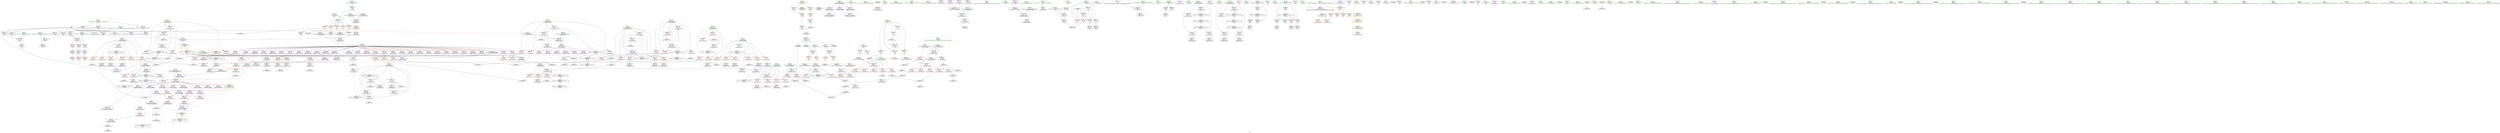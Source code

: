 digraph "SVFG" {
	label="SVFG";

	Node0x55c1d4d3abb0 [shape=record,color=grey,label="{NodeID: 0\nNullPtr}"];
	Node0x55c1d4d3abb0 -> Node0x55c1d4d66d60[style=solid];
	Node0x55c1d4d3abb0 -> Node0x55c1d4d66e60[style=solid];
	Node0x55c1d4d3abb0 -> Node0x55c1d4d66f30[style=solid];
	Node0x55c1d4d3abb0 -> Node0x55c1d4d67000[style=solid];
	Node0x55c1d4d3abb0 -> Node0x55c1d4d670d0[style=solid];
	Node0x55c1d4d3abb0 -> Node0x55c1d4d671a0[style=solid];
	Node0x55c1d4d3abb0 -> Node0x55c1d4d67270[style=solid];
	Node0x55c1d4d3abb0 -> Node0x55c1d4d6bbe0[style=solid];
	Node0x55c1d4d3abb0 -> Node0x55c1d4d6cf90[style=solid];
	Node0x55c1d4d3abb0 -> Node0x55c1d4d89bd0[style=solid];
	Node0x55c1d4d3abb0 -> Node0x55c1d4d8a050[style=solid];
	Node0x55c1d4d3abb0 -> Node0x55c1d4d8a4d0[style=solid];
	Node0x55c1d4d877d0 [shape=record,color=grey,label="{NodeID: 609\n167 = Binary(165, 166, )\n}"];
	Node0x55c1d4d6dc90 [shape=record,color=blue,label="{NodeID: 443\n473\<--140\ny31\<--\n_ZN6solver5solveEv\n}"];
	Node0x55c1d4d6dc90 -> Node0x55c1d4db53a0[style=dashed];
	Node0x55c1d4d71170 [shape=record,color=red,label="{NodeID: 277\n136\<--117\n\<--C.addr\n_Z12print_statusiiddi\n}"];
	Node0x55c1d4d71170 -> Node0x55c1d4d85b50[style=solid];
	Node0x55c1d4d615a0 [shape=record,color=green,label="{NodeID: 111\n778\<--779\nargs\<--args_field_insensitive\n_ZN6solver6printfEPKcz\n}"];
	Node0x55c1d4d615a0 -> Node0x55c1d4d6f5d0[style=solid];
	Node0x55c1d4d615a0 -> Node0x55c1d4d6f6a0[style=solid];
	Node0x55c1d4d615a0 -> Node0x55c1d4d6f770[style=solid];
	Node0x55c1d4db62a0 [shape=record,color=black,label="{NodeID: 720\nMR_79V_2 = PHI(MR_79V_3, MR_79V_1, )\npts\{480 \}\n}"];
	Node0x55c1d4db62a0 -> Node0x55c1d4da2990[style=dashed];
	Node0x55c1d4d6aef0 [shape=record,color=red,label="{NodeID: 388\n668\<--667\n\<--arrayidx82\n_ZN6solver5solveEv\n}"];
	Node0x55c1d4d6aef0 -> Node0x55c1d4d68f10[style=solid];
	Node0x55c1d4d664c0 [shape=record,color=purple,label="{NodeID: 222\n545\<--488\narrayidx20\<--this1\n_ZN6solver5solveEv\n}"];
	Node0x55c1d4d664c0 -> Node0x55c1d4d6d6e0[style=solid];
	Node0x55c1d4d628e0 [shape=record,color=green,label="{NodeID: 56\n117\<--118\nC.addr\<--C.addr_field_insensitive\n_Z12print_statusiiddi\n}"];
	Node0x55c1d4d628e0 -> Node0x55c1d4d710a0[style=solid];
	Node0x55c1d4d628e0 -> Node0x55c1d4d71170[style=solid];
	Node0x55c1d4d628e0 -> Node0x55c1d4d71240[style=solid];
	Node0x55c1d4d628e0 -> Node0x55c1d4d71310[style=solid];
	Node0x55c1d4d628e0 -> Node0x55c1d4d713e0[style=solid];
	Node0x55c1d4d628e0 -> Node0x55c1d4d6bdb0[style=solid];
	Node0x55c1d4d73ef0 [shape=record,color=red,label="{NodeID: 333\n563\<--463\n\<--x\n_ZN6solver5solveEv\n}"];
	Node0x55c1d4d73ef0 -> Node0x55c1d4d687c0[style=solid];
	Node0x55c1d4d69730 [shape=record,color=black,label="{NodeID: 167\n804\<--802\nsub.ptr.rhs.cast\<--arraydecay8\n_ZN6solver6printfEPKcz\n}"];
	Node0x55c1d4d69730 -> Node0x55c1d4d883d0[style=solid];
	Node0x55c1d4d45a20 [shape=record,color=green,label="{NodeID: 1\n7\<--1\n__dso_handle\<--dummyObj\nGlob }"];
	Node0x55c1d4d87950 [shape=record,color=grey,label="{NodeID: 610\n550 = Binary(549, 539, )\n}"];
	Node0x55c1d4d87950 -> Node0x55c1d4d6d7b0[style=solid];
	Node0x55c1d4d6dd60 [shape=record,color=blue,label="{NodeID: 444\n475\<--140\nx36\<--\n_ZN6solver5solveEv\n}"];
	Node0x55c1d4d6dd60 -> Node0x55c1d4d74e60[style=dashed];
	Node0x55c1d4d6dd60 -> Node0x55c1d4d74f30[style=dashed];
	Node0x55c1d4d6dd60 -> Node0x55c1d4d75000[style=dashed];
	Node0x55c1d4d6dd60 -> Node0x55c1d4d750d0[style=dashed];
	Node0x55c1d4d6dd60 -> Node0x55c1d4d751a0[style=dashed];
	Node0x55c1d4d6dd60 -> Node0x55c1d4d75270[style=dashed];
	Node0x55c1d4d6dd60 -> Node0x55c1d4d6e650[style=dashed];
	Node0x55c1d4d6dd60 -> Node0x55c1d4db58a0[style=dashed];
	Node0x55c1d4d71240 [shape=record,color=red,label="{NodeID: 278\n154\<--117\n\<--C.addr\n_Z12print_statusiiddi\n}"];
	Node0x55c1d4d61670 [shape=record,color=green,label="{NodeID: 112\n795\<--796\nllvm.va_start\<--llvm.va_start_field_insensitive\n}"];
	Node0x55c1d4db67a0 [shape=record,color=black,label="{NodeID: 721\nMR_81V_2 = PHI(MR_81V_3, MR_81V_1, )\npts\{482 \}\n}"];
	Node0x55c1d4db67a0 -> Node0x55c1d4da2e90[style=dashed];
	Node0x55c1d4d6afc0 [shape=record,color=red,label="{NodeID: 389\n685\<--684\n\<--arrayidx94\n_ZN6solver5solveEv\n}"];
	Node0x55c1d4d6afc0 -> Node0x55c1d4d69180[style=solid];
	Node0x55c1d4d66590 [shape=record,color=purple,label="{NodeID: 223\n557\<--488\nrot23\<--this1\n_ZN6solver5solveEv\n}"];
	Node0x55c1d4d629b0 [shape=record,color=green,label="{NodeID: 57\n119\<--120\nt0.addr\<--t0.addr_field_insensitive\n_Z12print_statusiiddi\n}"];
	Node0x55c1d4d629b0 -> Node0x55c1d4d714b0[style=solid];
	Node0x55c1d4d629b0 -> Node0x55c1d4d71580[style=solid];
	Node0x55c1d4d629b0 -> Node0x55c1d4d6be80[style=solid];
	Node0x55c1d4d73fc0 [shape=record,color=red,label="{NodeID: 334\n570\<--463\n\<--x\n_ZN6solver5solveEv\n}"];
	Node0x55c1d4d73fc0 -> Node0x55c1d4d85550[style=solid];
	Node0x55c1d4d69800 [shape=record,color=black,label="{NodeID: 168\n817\<--812\nidx.ext\<--call\n_ZN6solver6printfEPKcz\n}"];
	Node0x55c1d4d43500 [shape=record,color=green,label="{NodeID: 2\n8\<--1\n.str\<--dummyObj\nGlob }"];
	Node0x55c1d4d87ad0 [shape=record,color=grey,label="{NodeID: 611\n709 = Binary(708, 146, )\n}"];
	Node0x55c1d4d87ad0 -> Node0x55c1d4d6e650[style=solid];
	Node0x55c1d4d6de30 [shape=record,color=blue,label="{NodeID: 445\n477\<--539\ndy\<--\n_ZN6solver5solveEv\n}"];
	Node0x55c1d4d6de30 -> Node0x55c1d4d75340[style=dashed];
	Node0x55c1d4d6de30 -> Node0x55c1d4d75410[style=dashed];
	Node0x55c1d4d6de30 -> Node0x55c1d4d754e0[style=dashed];
	Node0x55c1d4d6de30 -> Node0x55c1d4d755b0[style=dashed];
	Node0x55c1d4d6de30 -> Node0x55c1d4d6e580[style=dashed];
	Node0x55c1d4d6de30 -> Node0x55c1d4da2490[style=dashed];
	Node0x55c1d4d71310 [shape=record,color=red,label="{NodeID: 279\n164\<--117\n\<--C.addr\n_Z12print_statusiiddi\n}"];
	Node0x55c1d4d61770 [shape=record,color=green,label="{NodeID: 113\n813\<--814\nvsnprintf\<--vsnprintf_field_insensitive\n}"];
	Node0x55c1d4db6ca0 [shape=record,color=black,label="{NodeID: 722\nMR_83V_2 = PHI(MR_83V_3, MR_83V_1, )\npts\{484 \}\n}"];
	Node0x55c1d4db6ca0 -> Node0x55c1d4da3390[style=dashed];
	Node0x55c1d4d6b090 [shape=record,color=red,label="{NodeID: 390\n763\<--757\nthis1\<--this.addr\n_ZN6solver4putsEPKc\n|{<s0>35}}"];
	Node0x55c1d4d6b090:s0 -> Node0x55c1d4deb060[style=solid,color=red];
	Node0x55c1d4d66660 [shape=record,color=purple,label="{NodeID: 224\n562\<--488\narrayidx26\<--this1\n_ZN6solver5solveEv\n}"];
	Node0x55c1d4d62a80 [shape=record,color=green,label="{NodeID: 58\n121\<--122\nt1.addr\<--t1.addr_field_insensitive\n_Z12print_statusiiddi\n}"];
	Node0x55c1d4d62a80 -> Node0x55c1d4d71650[style=solid];
	Node0x55c1d4d62a80 -> Node0x55c1d4d71720[style=solid];
	Node0x55c1d4d62a80 -> Node0x55c1d4d6bf50[style=solid];
	Node0x55c1d4d74090 [shape=record,color=red,label="{NodeID: 335\n537\<--465\n\<--ty\n_ZN6solver5solveEv\n}"];
	Node0x55c1d4d74090 -> Node0x55c1d4d68550[style=solid];
	Node0x55c1d4d74090 -> Node0x55c1d4d87c50[style=solid];
	Node0x55c1d4d698d0 [shape=record,color=black,label="{NodeID: 169\n821\<--820\narraydecay1112\<--arraydecay11\n_ZN6solver6printfEPKcz\n}"];
	Node0x55c1d4d43590 [shape=record,color=green,label="{NodeID: 3\n12\<--1\n_ZZ12print_statusiiddiE1L\<--dummyObj\nGlob }"];
	Node0x55c1d4d87c50 [shape=record,color=grey,label="{NodeID: 612\n538 = Binary(537, 539, )\n}"];
	Node0x55c1d4d87c50 -> Node0x55c1d4d6d610[style=solid];
	Node0x55c1d4d6df00 [shape=record,color=blue,label="{NodeID: 446\n479\<--140\ndx\<--\n_ZN6solver5solveEv\n}"];
	Node0x55c1d4d6df00 -> Node0x55c1d4d75680[style=dashed];
	Node0x55c1d4d6df00 -> Node0x55c1d4d75750[style=dashed];
	Node0x55c1d4d6df00 -> Node0x55c1d4d75820[style=dashed];
	Node0x55c1d4d6df00 -> Node0x55c1d4d758f0[style=dashed];
	Node0x55c1d4d6df00 -> Node0x55c1d4d6df00[style=dashed];
	Node0x55c1d4d6df00 -> Node0x55c1d4d6e4b0[style=dashed];
	Node0x55c1d4d6df00 -> Node0x55c1d4da2990[style=dashed];
	Node0x55c1d4d713e0 [shape=record,color=red,label="{NodeID: 280\n181\<--117\n\<--C.addr\n_Z12print_statusiiddi\n}"];
	Node0x55c1d4d713e0 -> Node0x55c1d4d67780[style=solid];
	Node0x55c1d4d61870 [shape=record,color=green,label="{NodeID: 114\n823\<--824\nllvm.va_end\<--llvm.va_end_field_insensitive\n}"];
	Node0x55c1d4db71a0 [shape=record,color=black,label="{NodeID: 723\nMR_85V_2 = PHI(MR_85V_3, MR_85V_1, )\npts\{486 \}\n}"];
	Node0x55c1d4db71a0 -> Node0x55c1d4da3890[style=dashed];
	Node0x55c1d4d6b160 [shape=record,color=red,label="{NodeID: 391\n764\<--759\n\<--s.addr\n_ZN6solver4putsEPKc\n|{<s0>35}}"];
	Node0x55c1d4d6b160:s0 -> Node0x55c1d4deb280[style=solid,color=red];
	Node0x55c1d4d66730 [shape=record,color=purple,label="{NodeID: 225\n565\<--488\narrayidx28\<--this1\n_ZN6solver5solveEv\n}"];
	Node0x55c1d4d66730 -> Node0x55c1d4d6d950[style=solid];
	Node0x55c1d4d62b50 [shape=record,color=green,label="{NodeID: 59\n123\<--124\nnth.addr\<--nth.addr_field_insensitive\n_Z12print_statusiiddi\n}"];
	Node0x55c1d4d62b50 -> Node0x55c1d4d717f0[style=solid];
	Node0x55c1d4d62b50 -> Node0x55c1d4d718c0[style=solid];
	Node0x55c1d4d62b50 -> Node0x55c1d4d6c020[style=solid];
	Node0x55c1d4d74160 [shape=record,color=red,label="{NodeID: 336\n554\<--465\n\<--ty\n_ZN6solver5solveEv\n}"];
	Node0x55c1d4d74160 -> Node0x55c1d4d8a7d0[style=solid];
	Node0x55c1d4d699a0 [shape=record,color=black,label="{NodeID: 170\n829\<--826\nsub.ptr.lhs.cast16\<--\n_ZN6solver6printfEPKcz\n}"];
	Node0x55c1d4d699a0 -> Node0x55c1d4d87f50[style=solid];
	Node0x55c1d4d39460 [shape=record,color=green,label="{NodeID: 4\n13\<--1\n\<--dummyObj\nCan only get source location for instruction, argument, global var or function.}"];
	Node0x55c1d4d87dd0 [shape=record,color=grey,label="{NodeID: 613\n714 = Binary(713, 146, )\n}"];
	Node0x55c1d4d87dd0 -> Node0x55c1d4d6e720[style=solid];
	Node0x55c1d4d6dfd0 [shape=record,color=blue,label="{NodeID: 447\n481\<--140\nk\<--\n_ZN6solver5solveEv\n}"];
	Node0x55c1d4d6dfd0 -> Node0x55c1d4d759c0[style=dashed];
	Node0x55c1d4d6dfd0 -> Node0x55c1d4d75a90[style=dashed];
	Node0x55c1d4d6dfd0 -> Node0x55c1d4d75b60[style=dashed];
	Node0x55c1d4d6dfd0 -> Node0x55c1d4d75c30[style=dashed];
	Node0x55c1d4d6dfd0 -> Node0x55c1d4d6e240[style=dashed];
	Node0x55c1d4d6dfd0 -> Node0x55c1d4daf9a0[style=dashed];
	Node0x55c1d4d714b0 [shape=record,color=red,label="{NodeID: 281\n166\<--119\n\<--t0.addr\n_Z12print_statusiiddi\n}"];
	Node0x55c1d4d714b0 -> Node0x55c1d4d877d0[style=solid];
	Node0x55c1d4d66c60 [shape=record,color=green,label="{NodeID: 115\n57\<--849\n_GLOBAL__sub_I_iwi_0_0.cpp\<--_GLOBAL__sub_I_iwi_0_0.cpp_field_insensitive\n}"];
	Node0x55c1d4d66c60 -> Node0x55c1d4d6bae0[style=solid];
	Node0x55c1d4d6b230 [shape=record,color=red,label="{NodeID: 392\n782\<--774\nthis1\<--this.addr\n_ZN6solver6printfEPKcz\n}"];
	Node0x55c1d4d6b230 -> Node0x55c1d4d6f840[style=solid];
	Node0x55c1d4d6b230 -> Node0x55c1d4d6f910[style=solid];
	Node0x55c1d4d6b230 -> Node0x55c1d4d6f9e0[style=solid];
	Node0x55c1d4d6b230 -> Node0x55c1d4d6fab0[style=solid];
	Node0x55c1d4d6b230 -> Node0x55c1d4d6fb80[style=solid];
	Node0x55c1d4d6b230 -> Node0x55c1d4d6fc50[style=solid];
	Node0x55c1d4d6b230 -> Node0x55c1d4d6fd20[style=solid];
	Node0x55c1d4d6b230 -> Node0x55c1d4d6fdf0[style=solid];
	Node0x55c1d4d6b230 -> Node0x55c1d4d6fec0[style=solid];
	Node0x55c1d4d6b230 -> Node0x55c1d4d6ff90[style=solid];
	Node0x55c1d4d6b230 -> Node0x55c1d4d70060[style=solid];
	Node0x55c1d4d6b230 -> Node0x55c1d4d70130[style=solid];
	Node0x55c1d4d66800 [shape=record,color=purple,label="{NodeID: 226\n579\<--488\nN33\<--this1\n_ZN6solver5solveEv\n}"];
	Node0x55c1d4d66800 -> Node0x55c1d4d765f0[style=solid];
	Node0x55c1d4d62c20 [shape=record,color=green,label="{NodeID: 60\n125\<--126\nt\<--t_field_insensitive\n_Z12print_statusiiddi\n}"];
	Node0x55c1d4d62c20 -> Node0x55c1d4d71990[style=solid];
	Node0x55c1d4d62c20 -> Node0x55c1d4d71a60[style=solid];
	Node0x55c1d4d62c20 -> Node0x55c1d4d6c0f0[style=solid];
	Node0x55c1d4d74230 [shape=record,color=red,label="{NodeID: 337\n558\<--465\n\<--ty\n_ZN6solver5solveEv\n}"];
	Node0x55c1d4d74230 -> Node0x55c1d4d686f0[style=solid];
	Node0x55c1d4d74230 -> Node0x55c1d4d85e50[style=solid];
	Node0x55c1d4d69a70 [shape=record,color=black,label="{NodeID: 171\n830\<--828\nsub.ptr.rhs.cast17\<--arraydecay15\n_ZN6solver6printfEPKcz\n}"];
	Node0x55c1d4d69a70 -> Node0x55c1d4d87f50[style=solid];
	Node0x55c1d4d394f0 [shape=record,color=green,label="{NodeID: 5\n14\<--1\nstderr\<--dummyObj\nGlob }"];
	Node0x55c1d4d87f50 [shape=record,color=grey,label="{NodeID: 614\n831 = Binary(829, 830, )\n}"];
	Node0x55c1d4d87f50 -> Node0x55c1d4d8add0[style=solid];
	Node0x55c1d4d6e0a0 [shape=record,color=blue,label="{NodeID: 448\n483\<--627\ntx\<--add\n_ZN6solver5solveEv\n}"];
	Node0x55c1d4d6e0a0 -> Node0x55c1d4d75d00[style=dashed];
	Node0x55c1d4d6e0a0 -> Node0x55c1d4d75dd0[style=dashed];
	Node0x55c1d4d6e0a0 -> Node0x55c1d4d75ea0[style=dashed];
	Node0x55c1d4d6e0a0 -> Node0x55c1d4d6e0a0[style=dashed];
	Node0x55c1d4d6e0a0 -> Node0x55c1d4dafea0[style=dashed];
	Node0x55c1d4d71580 [shape=record,color=red,label="{NodeID: 282\n169\<--119\n\<--t0.addr\n_Z12print_statusiiddi\n}"];
	Node0x55c1d4d71580 -> Node0x55c1d4d86ed0[style=solid];
	Node0x55c1d4d66d60 [shape=record,color=black,label="{NodeID: 116\n2\<--3\ndummyVal\<--dummyVal\n}"];
	Node0x55c1d4d6b300 [shape=record,color=red,label="{NodeID: 393\n810\<--776\n\<--format.addr\n_ZN6solver6printfEPKcz\n}"];
	Node0x55c1d4d668d0 [shape=record,color=purple,label="{NodeID: 227\n586\<--488\nN38\<--this1\n_ZN6solver5solveEv\n}"];
	Node0x55c1d4d668d0 -> Node0x55c1d4d766c0[style=solid];
	Node0x55c1d4d62cf0 [shape=record,color=green,label="{NodeID: 61\n157\<--158\nfprintf\<--fprintf_field_insensitive\n}"];
	Node0x55c1d4d74300 [shape=record,color=red,label="{NodeID: 338\n513\<--467\n\<--y\n_ZN6solver5solveEv\n}"];
	Node0x55c1d4d74300 -> Node0x55c1d4d89d50[style=solid];
	Node0x55c1d4d69b40 [shape=record,color=purple,label="{NodeID: 172\n66\<--4\n\<--_ZStL8__ioinit\n__cxx_global_var_init\n}"];
	Node0x55c1d4d43690 [shape=record,color=green,label="{NodeID: 6\n15\<--1\n.str.1\<--dummyObj\nGlob }"];
	Node0x55c1d4d880d0 [shape=record,color=grey,label="{NodeID: 615\n275 = Binary(274, 146, )\n}"];
	Node0x55c1d4d880d0 -> Node0x55c1d4d6c840[style=solid];
	Node0x55c1d4d6e170 [shape=record,color=blue,label="{NodeID: 449\n485\<--633\nty59\<--add61\n_ZN6solver5solveEv\n}"];
	Node0x55c1d4d6e170 -> Node0x55c1d4d75f70[style=dashed];
	Node0x55c1d4d6e170 -> Node0x55c1d4d76040[style=dashed];
	Node0x55c1d4d6e170 -> Node0x55c1d4d76110[style=dashed];
	Node0x55c1d4d6e170 -> Node0x55c1d4d6e170[style=dashed];
	Node0x55c1d4d6e170 -> Node0x55c1d4db03a0[style=dashed];
	Node0x55c1d4d71650 [shape=record,color=red,label="{NodeID: 283\n168\<--121\n\<--t1.addr\n_Z12print_statusiiddi\n}"];
	Node0x55c1d4d71650 -> Node0x55c1d4d86ed0[style=solid];
	Node0x55c1d4d66e60 [shape=record,color=black,label="{NodeID: 117\n198\<--3\nargv\<--dummyVal\nmain\n1st arg main }"];
	Node0x55c1d4d66e60 -> Node0x55c1d4d6c360[style=solid];
	Node0x55c1d4db80a0 [shape=record,color=black,label="{NodeID: 726\nMR_49V_2 = PHI(MR_49V_6, MR_49V_1, )\npts\{323 \}\n|{|<s13>31|<s14>32|<s15>33|<s16>34}}"];
	Node0x55c1d4db80a0 -> Node0x55c1d4d761e0[style=dashed];
	Node0x55c1d4db80a0 -> Node0x55c1d4d762b0[style=dashed];
	Node0x55c1d4db80a0 -> Node0x55c1d4d76380[style=dashed];
	Node0x55c1d4db80a0 -> Node0x55c1d4d765f0[style=dashed];
	Node0x55c1d4db80a0 -> Node0x55c1d4d766c0[style=dashed];
	Node0x55c1d4db80a0 -> Node0x55c1d4d76790[style=dashed];
	Node0x55c1d4db80a0 -> Node0x55c1d4d6abb0[style=dashed];
	Node0x55c1d4db80a0 -> Node0x55c1d4d6ac80[style=dashed];
	Node0x55c1d4db80a0 -> Node0x55c1d4d6ad50[style=dashed];
	Node0x55c1d4db80a0 -> Node0x55c1d4d6ae20[style=dashed];
	Node0x55c1d4db80a0 -> Node0x55c1d4d6aef0[style=dashed];
	Node0x55c1d4db80a0 -> Node0x55c1d4d6afc0[style=dashed];
	Node0x55c1d4db80a0 -> Node0x55c1d4da0690[style=dashed];
	Node0x55c1d4db80a0:s13 -> Node0x55c1d4dbc330[style=dashed,color=red];
	Node0x55c1d4db80a0:s14 -> Node0x55c1d4dbc330[style=dashed,color=red];
	Node0x55c1d4db80a0:s15 -> Node0x55c1d4dbc330[style=dashed,color=red];
	Node0x55c1d4db80a0:s16 -> Node0x55c1d4dbc330[style=dashed,color=red];
	Node0x55c1d4d6b3d0 [shape=record,color=red,label="{NodeID: 394\n784\<--783\n\<--out_p\n_ZN6solver6printfEPKcz\n}"];
	Node0x55c1d4d6b3d0 -> Node0x55c1d4d8a050[style=solid];
	Node0x55c1d4d669a0 [shape=record,color=purple,label="{NodeID: 228\n590\<--488\nrot41\<--this1\n_ZN6solver5solveEv\n}"];
	Node0x55c1d4d62df0 [shape=record,color=green,label="{NodeID: 62\n194\<--195\nmain\<--main_field_insensitive\n}"];
	Node0x55c1d4d743d0 [shape=record,color=red,label="{NodeID: 339\n520\<--467\n\<--y\n_ZN6solver5solveEv\n}"];
	Node0x55c1d4d743d0 -> Node0x55c1d4d68210[style=solid];
	Node0x55c1d4d69c10 [shape=record,color=purple,label="{NodeID: 173\n9\<--8\n\<--.str\nCan only get source location for instruction, argument, global var or function.}"];
	Node0x55c1d4d69c10 -> Node0x55c1d4d6b7e0[style=solid];
	Node0x55c1d4d43750 [shape=record,color=green,label="{NodeID: 7\n17\<--1\n.str.2\<--dummyObj\nGlob }"];
	Node0x55c1d4d88250 [shape=record,color=grey,label="{NodeID: 616\n806 = Binary(807, 805, )\n}"];
	Node0x55c1d4d88250 -> Node0x55c1d4d886d0[style=solid];
	Node0x55c1d4d6e240 [shape=record,color=blue,label="{NodeID: 450\n481\<--675\nk\<--inc88\n_ZN6solver5solveEv\n}"];
	Node0x55c1d4d6e240 -> Node0x55c1d4d759c0[style=dashed];
	Node0x55c1d4d6e240 -> Node0x55c1d4d75a90[style=dashed];
	Node0x55c1d4d6e240 -> Node0x55c1d4d75b60[style=dashed];
	Node0x55c1d4d6e240 -> Node0x55c1d4d75c30[style=dashed];
	Node0x55c1d4d6e240 -> Node0x55c1d4d6e240[style=dashed];
	Node0x55c1d4d6e240 -> Node0x55c1d4daf9a0[style=dashed];
	Node0x55c1d4d71720 [shape=record,color=red,label="{NodeID: 284\n172\<--121\n\<--t1.addr\n_Z12print_statusiiddi\n}"];
	Node0x55c1d4d71720 -> Node0x55c1d4d853d0[style=solid];
	Node0x55c1d4d66f30 [shape=record,color=black,label="{NodeID: 118\n344\<--3\n\<--dummyVal\nmain\n}"];
	Node0x55c1d4db85a0 [shape=record,color=black,label="{NodeID: 727\nMR_63V_3 = PHI(MR_63V_4, MR_63V_2, )\npts\{464 \}\n}"];
	Node0x55c1d4db85a0 -> Node0x55c1d4d73bb0[style=dashed];
	Node0x55c1d4db85a0 -> Node0x55c1d4d73c80[style=dashed];
	Node0x55c1d4db85a0 -> Node0x55c1d4d73d50[style=dashed];
	Node0x55c1d4db85a0 -> Node0x55c1d4d73e20[style=dashed];
	Node0x55c1d4db85a0 -> Node0x55c1d4d73ef0[style=dashed];
	Node0x55c1d4db85a0 -> Node0x55c1d4d73fc0[style=dashed];
	Node0x55c1d4db85a0 -> Node0x55c1d4d6da20[style=dashed];
	Node0x55c1d4d6b4a0 [shape=record,color=red,label="{NodeID: 395\n798\<--797\n\<--out_p5\n_ZN6solver6printfEPKcz\n}"];
	Node0x55c1d4d66a70 [shape=record,color=purple,label="{NodeID: 229\n593\<--488\narrayidx43\<--this1\n_ZN6solver5solveEv\n}"];
	Node0x55c1d4d62ef0 [shape=record,color=green,label="{NodeID: 63\n199\<--200\nretval\<--retval_field_insensitive\nmain\n}"];
	Node0x55c1d4d62ef0 -> Node0x55c1d4d71b30[style=solid];
	Node0x55c1d4d62ef0 -> Node0x55c1d4d6c1c0[style=solid];
	Node0x55c1d4d744a0 [shape=record,color=red,label="{NodeID: 340\n532\<--467\n\<--y\n_ZN6solver5solveEv\n}"];
	Node0x55c1d4d744a0 -> Node0x55c1d4d68480[style=solid];
	Node0x55c1d4d69d10 [shape=record,color=purple,label="{NodeID: 174\n155\<--15\n\<--.str.1\n_Z12print_statusiiddi\n}"];
	Node0x55c1d4d43810 [shape=record,color=green,label="{NodeID: 8\n19\<--1\n.str.3\<--dummyObj\nGlob }"];
	Node0x55c1d4d883d0 [shape=record,color=grey,label="{NodeID: 617\n805 = Binary(803, 804, )\n}"];
	Node0x55c1d4d883d0 -> Node0x55c1d4d88250[style=solid];
	Node0x55c1d4d6e310 [shape=record,color=blue,label="{NodeID: 451\n469\<--249\nred\<--\n_ZN6solver5solveEv\n}"];
	Node0x55c1d4d6e310 -> Node0x55c1d4daeaa0[style=dashed];
	Node0x55c1d4d717f0 [shape=record,color=red,label="{NodeID: 285\n144\<--123\n\<--nth.addr\n_Z12print_statusiiddi\n}"];
	Node0x55c1d4d717f0 -> Node0x55c1d4d862d0[style=solid];
	Node0x55c1d4d67000 [shape=record,color=black,label="{NodeID: 119\n345\<--3\n\<--dummyVal\nmain\n}"];
	Node0x55c1d4d67000 -> Node0x55c1d4d6cc50[style=solid];
	Node0x55c1d4db8aa0 [shape=record,color=black,label="{NodeID: 728\nMR_65V_2 = PHI(MR_65V_7, MR_65V_1, )\npts\{466 \}\n}"];
	Node0x55c1d4db8aa0 -> Node0x55c1d4d6d470[style=dashed];
	Node0x55c1d4d6b570 [shape=record,color=red,label="{NodeID: 396\n800\<--799\n\<--out_p6\n_ZN6solver6printfEPKcz\n}"];
	Node0x55c1d4d6b570 -> Node0x55c1d4d69660[style=solid];
	Node0x55c1d4d66b40 [shape=record,color=purple,label="{NodeID: 230\n596\<--488\narrayidx45\<--this1\n_ZN6solver5solveEv\n}"];
	Node0x55c1d4d66b40 -> Node0x55c1d4d76790[style=solid];
	Node0x55c1d4d62fc0 [shape=record,color=green,label="{NodeID: 64\n201\<--202\nargc.addr\<--argc.addr_field_insensitive\nmain\n}"];
	Node0x55c1d4d62fc0 -> Node0x55c1d4d71c00[style=solid];
	Node0x55c1d4d62fc0 -> Node0x55c1d4d6c290[style=solid];
	Node0x55c1d4d74570 [shape=record,color=red,label="{NodeID: 341\n549\<--467\n\<--y\n_ZN6solver5solveEv\n}"];
	Node0x55c1d4d74570 -> Node0x55c1d4d87950[style=solid];
	Node0x55c1d4d69de0 [shape=record,color=purple,label="{NodeID: 175\n185\<--17\n\<--.str.2\n_Z12print_statusiiddi\n}"];
	Node0x55c1d4d39640 [shape=record,color=green,label="{NodeID: 9\n21\<--1\n.str.4\<--dummyObj\nGlob }"];
	Node0x55c1d4d88550 [shape=record,color=grey,label="{NodeID: 618\n675 = Binary(674, 146, )\n}"];
	Node0x55c1d4d88550 -> Node0x55c1d4d6e240[style=solid];
	Node0x55c1d4d6e3e0 [shape=record,color=blue,label="{NodeID: 452\n471\<--249\nblue\<--\n_ZN6solver5solveEv\n}"];
	Node0x55c1d4d6e3e0 -> Node0x55c1d4daefa0[style=dashed];
	Node0x55c1d4d718c0 [shape=record,color=red,label="{NodeID: 286\n175\<--123\n\<--nth.addr\n_Z12print_statusiiddi\n}"];
	Node0x55c1d4d718c0 -> Node0x55c1d4d84c50[style=solid];
	Node0x55c1d4d670d0 [shape=record,color=black,label="{NodeID: 120\n347\<--3\n\<--dummyVal\nmain\n}"];
	Node0x55c1d4d670d0 -> Node0x55c1d4d6cd20[style=solid];
	Node0x55c1d4db8fa0 [shape=record,color=black,label="{NodeID: 729\nMR_67V_2 = PHI(MR_67V_4, MR_67V_1, )\npts\{468 \}\n}"];
	Node0x55c1d4db8fa0 -> Node0x55c1d4d6d540[style=dashed];
	Node0x55c1d4d6b640 [shape=record,color=red,label="{NodeID: 397\n816\<--815\n\<--out_p10\n_ZN6solver6printfEPKcz\n}"];
	Node0x55c1d4d6b640 -> Node0x55c1d4d703a0[style=solid];
	Node0x55c1d4d6ec10 [shape=record,color=purple,label="{NodeID: 231\n619\<--488\nK\<--this1\n_ZN6solver5solveEv\n}"];
	Node0x55c1d4d6ec10 -> Node0x55c1d4d6abb0[style=solid];
	Node0x55c1d4d63090 [shape=record,color=green,label="{NodeID: 65\n203\<--204\nargv.addr\<--argv.addr_field_insensitive\nmain\n}"];
	Node0x55c1d4d63090 -> Node0x55c1d4d71cd0[style=solid];
	Node0x55c1d4d63090 -> Node0x55c1d4d71da0[style=solid];
	Node0x55c1d4d63090 -> Node0x55c1d4d71e70[style=solid];
	Node0x55c1d4d63090 -> Node0x55c1d4d6c360[style=solid];
	Node0x55c1d4d74640 [shape=record,color=red,label="{NodeID: 342\n717\<--469\n\<--red\n_ZN6solver5solveEv\n}"];
	Node0x55c1d4d74640 -> Node0x55c1d4d69250[style=solid];
	Node0x55c1d4d69eb0 [shape=record,color=purple,label="{NodeID: 176\n242\<--19\n\<--.str.3\nmain\n}"];
	Node0x55c1d4d39700 [shape=record,color=green,label="{NodeID: 10\n23\<--1\n.str.5\<--dummyObj\nGlob }"];
	Node0x55c1d4d886d0 [shape=record,color=grey,label="{NodeID: 619\n808 = Binary(809, 806, )\n}"];
	Node0x55c1d4d6e4b0 [shape=record,color=blue,label="{NodeID: 453\n479\<--698\ndx\<--inc101\n_ZN6solver5solveEv\n}"];
	Node0x55c1d4d6e4b0 -> Node0x55c1d4d75680[style=dashed];
	Node0x55c1d4d6e4b0 -> Node0x55c1d4d75750[style=dashed];
	Node0x55c1d4d6e4b0 -> Node0x55c1d4d75820[style=dashed];
	Node0x55c1d4d6e4b0 -> Node0x55c1d4d758f0[style=dashed];
	Node0x55c1d4d6e4b0 -> Node0x55c1d4d6df00[style=dashed];
	Node0x55c1d4d6e4b0 -> Node0x55c1d4d6e4b0[style=dashed];
	Node0x55c1d4d6e4b0 -> Node0x55c1d4da2990[style=dashed];
	Node0x55c1d4d71990 [shape=record,color=red,label="{NodeID: 287\n165\<--125\n\<--t\n_Z12print_statusiiddi\n}"];
	Node0x55c1d4d71990 -> Node0x55c1d4d877d0[style=solid];
	Node0x55c1d4d671a0 [shape=record,color=black,label="{NodeID: 121\n393\<--3\nlpad.val\<--dummyVal\nmain\n}"];
	Node0x55c1d4d6b710 [shape=record,color=red,label="{NodeID: 398\n826\<--825\n\<--out_p13\n_ZN6solver6printfEPKcz\n}"];
	Node0x55c1d4d6b710 -> Node0x55c1d4d699a0[style=solid];
	Node0x55c1d4d6ece0 [shape=record,color=purple,label="{NodeID: 232\n638\<--488\nN63\<--this1\n_ZN6solver5solveEv\n}"];
	Node0x55c1d4d6ece0 -> Node0x55c1d4d6ac80[style=solid];
	Node0x55c1d4d63160 [shape=record,color=green,label="{NodeID: 66\n205\<--206\nparallel\<--parallel_field_insensitive\nmain\n}"];
	Node0x55c1d4d63160 -> Node0x55c1d4d71f40[style=solid];
	Node0x55c1d4d63160 -> Node0x55c1d4d6c430[style=solid];
	Node0x55c1d4d63160 -> Node0x55c1d4d6c6a0[style=solid];
	Node0x55c1d4d74710 [shape=record,color=red,label="{NodeID: 343\n728\<--469\n\<--red\n_ZN6solver5solveEv\n}"];
	Node0x55c1d4d74710 -> Node0x55c1d4d693f0[style=solid];
	Node0x55c1d4d69f80 [shape=record,color=purple,label="{NodeID: 177\n256\<--21\n\<--.str.4\nmain\n}"];
	Node0x55c1d4d397c0 [shape=record,color=green,label="{NodeID: 11\n25\<--1\n.str.6\<--dummyObj\nGlob }"];
	Node0x55c1d4d88850 [shape=record,color=grey,label="{NodeID: 620\n588 = cmp(585, 587, )\n}"];
	Node0x55c1d4d6e580 [shape=record,color=blue,label="{NodeID: 454\n477\<--703\ndy\<--inc104\n_ZN6solver5solveEv\n}"];
	Node0x55c1d4d6e580 -> Node0x55c1d4d75340[style=dashed];
	Node0x55c1d4d6e580 -> Node0x55c1d4d75410[style=dashed];
	Node0x55c1d4d6e580 -> Node0x55c1d4d754e0[style=dashed];
	Node0x55c1d4d6e580 -> Node0x55c1d4d755b0[style=dashed];
	Node0x55c1d4d6e580 -> Node0x55c1d4d6e580[style=dashed];
	Node0x55c1d4d6e580 -> Node0x55c1d4da2490[style=dashed];
	Node0x55c1d4d71a60 [shape=record,color=red,label="{NodeID: 288\n171\<--125\n\<--t\n_Z12print_statusiiddi\n}"];
	Node0x55c1d4d71a60 -> Node0x55c1d4d853d0[style=solid];
	Node0x55c1d4d67270 [shape=record,color=black,label="{NodeID: 122\n394\<--3\nlpad.val38\<--dummyVal\nmain\n}"];
	Node0x55c1d4d6b7e0 [shape=record,color=blue,label="{NodeID: 399\n10\<--9\nOUTPUT_FORMAT\<--\nGlob }"];
	Node0x55c1d4d6b7e0 -> Node0x55c1d4d70470[style=dashed];
	Node0x55c1d4d6edb0 [shape=record,color=purple,label="{NodeID: 233\n646\<--488\nN68\<--this1\n_ZN6solver5solveEv\n}"];
	Node0x55c1d4d6edb0 -> Node0x55c1d4d6ad50[style=solid];
	Node0x55c1d4d63230 [shape=record,color=green,label="{NodeID: 67\n207\<--208\nstatus\<--status_field_insensitive\nmain\n}"];
	Node0x55c1d4d63230 -> Node0x55c1d4d72010[style=solid];
	Node0x55c1d4d63230 -> Node0x55c1d4d720e0[style=solid];
	Node0x55c1d4d63230 -> Node0x55c1d4d721b0[style=solid];
	Node0x55c1d4d63230 -> Node0x55c1d4d6c500[style=solid];
	Node0x55c1d4d63230 -> Node0x55c1d4d6c770[style=solid];
	Node0x55c1d4da7e90 [shape=record,color=black,label="{NodeID: 676\nMR_49V_9 = PHI(MR_49V_11, MR_49V_8, )\npts\{323 \}\n|{<s0>23}}"];
	Node0x55c1d4da7e90:s0 -> Node0x55c1d4da0190[style=dashed,color=blue];
	Node0x55c1d4d747e0 [shape=record,color=red,label="{NodeID: 344\n720\<--471\n\<--blue\n_ZN6solver5solveEv\n}"];
	Node0x55c1d4d747e0 -> Node0x55c1d4d69320[style=solid];
	Node0x55c1d4d6a050 [shape=record,color=purple,label="{NodeID: 178\n266\<--23\n\<--.str.5\nmain\n}"];
	Node0x55c1d4d39880 [shape=record,color=green,label="{NodeID: 12\n27\<--1\n.str.7\<--dummyObj\nGlob }"];
	Node0x55c1d4d889d0 [shape=record,color=grey,label="{NodeID: 621\n581 = cmp(578, 580, )\n}"];
	Node0x55c1d4d6e650 [shape=record,color=blue,label="{NodeID: 455\n475\<--709\nx36\<--inc108\n_ZN6solver5solveEv\n}"];
	Node0x55c1d4d6e650 -> Node0x55c1d4d74e60[style=dashed];
	Node0x55c1d4d6e650 -> Node0x55c1d4d74f30[style=dashed];
	Node0x55c1d4d6e650 -> Node0x55c1d4d75000[style=dashed];
	Node0x55c1d4d6e650 -> Node0x55c1d4d750d0[style=dashed];
	Node0x55c1d4d6e650 -> Node0x55c1d4d751a0[style=dashed];
	Node0x55c1d4d6e650 -> Node0x55c1d4d75270[style=dashed];
	Node0x55c1d4d6e650 -> Node0x55c1d4d6e650[style=dashed];
	Node0x55c1d4d6e650 -> Node0x55c1d4db58a0[style=dashed];
	Node0x55c1d4d71b30 [shape=record,color=red,label="{NodeID: 289\n389\<--199\n\<--retval\nmain\n}"];
	Node0x55c1d4d71b30 -> Node0x55c1d4d67ed0[style=solid];
	Node0x55c1d4d67340 [shape=record,color=black,label="{NodeID: 123\n68\<--69\n\<--_ZNSt8ios_base4InitD1Ev\nCan only get source location for instruction, argument, global var or function.}"];
	Node0x55c1d4d6b8e0 [shape=record,color=blue,label="{NodeID: 400\n12\<--13\n_ZZ12print_statusiiddiE1L\<--\nGlob }"];
	Node0x55c1d4d6b8e0 -> Node0x55c1d4d76b30[style=dashed];
	Node0x55c1d4d6ee80 [shape=record,color=purple,label="{NodeID: 234\n652\<--488\nrot72\<--this1\n_ZN6solver5solveEv\n}"];
	Node0x55c1d4d63300 [shape=record,color=green,label="{NodeID: 68\n209\<--210\ni\<--i_field_insensitive\nmain\n}"];
	Node0x55c1d4d63300 -> Node0x55c1d4d72280[style=solid];
	Node0x55c1d4d63300 -> Node0x55c1d4d72350[style=solid];
	Node0x55c1d4d63300 -> Node0x55c1d4d72420[style=solid];
	Node0x55c1d4d63300 -> Node0x55c1d4d724f0[style=solid];
	Node0x55c1d4d63300 -> Node0x55c1d4d6c5d0[style=solid];
	Node0x55c1d4d63300 -> Node0x55c1d4d6c840[style=solid];
	Node0x55c1d4dc74d0 [shape=record,color=yellow,style=double,label="{NodeID: 843\n49V_5 = CSCHI(MR_49V_4)\npts\{323 \}\nCS[]|{<s0>22|<s1>23}}"];
	Node0x55c1d4dc74d0:s0 -> Node0x55c1d4d76a50[style=dashed,color=red];
	Node0x55c1d4dc74d0:s1 -> Node0x55c1d4db80a0[style=dashed,color=red];
	Node0x55c1d4d748b0 [shape=record,color=red,label="{NodeID: 345\n734\<--471\n\<--blue\n_ZN6solver5solveEv\n}"];
	Node0x55c1d4d748b0 -> Node0x55c1d4d694c0[style=solid];
	Node0x55c1d4d6a120 [shape=record,color=purple,label="{NodeID: 179\n290\<--25\n\<--.str.6\nmain\n}"];
	Node0x55c1d4d44300 [shape=record,color=green,label="{NodeID: 13\n29\<--1\n.str.8\<--dummyObj\nGlob }"];
	Node0x55c1d4d88b50 [shape=record,color=grey,label="{NodeID: 622\n621 = cmp(618, 620, )\n}"];
	Node0x55c1d4d6e720 [shape=record,color=blue,label="{NodeID: 456\n473\<--714\ny31\<--inc111\n_ZN6solver5solveEv\n}"];
	Node0x55c1d4d6e720 -> Node0x55c1d4db53a0[style=dashed];
	Node0x55c1d4d71c00 [shape=record,color=red,label="{NodeID: 290\n234\<--201\n\<--argc.addr\nmain\n}"];
	Node0x55c1d4d71c00 -> Node0x55c1d4d8ac50[style=solid];
	Node0x55c1d4d67440 [shape=record,color=black,label="{NodeID: 124\n96\<--95\nconv\<--\n_Z3secv\n}"];
	Node0x55c1d4d67440 -> Node0x55c1d4d859d0[style=solid];
	Node0x55c1d4d6b9e0 [shape=record,color=blue,label="{NodeID: 401\n853\<--56\nllvm.global_ctors_0\<--\nGlob }"];
	Node0x55c1d4d6ef50 [shape=record,color=purple,label="{NodeID: 235\n655\<--488\narrayidx74\<--this1\n_ZN6solver5solveEv\n}"];
	Node0x55c1d4d633d0 [shape=record,color=green,label="{NodeID: 69\n211\<--212\nt0\<--t0_field_insensitive\nmain\n}"];
	Node0x55c1d4d633d0 -> Node0x55c1d4d725c0[style=solid];
	Node0x55c1d4d633d0 -> Node0x55c1d4d72690[style=solid];
	Node0x55c1d4d633d0 -> Node0x55c1d4d6c910[style=solid];
	Node0x55c1d4d74980 [shape=record,color=red,label="{NodeID: 346\n578\<--473\n\<--y31\n_ZN6solver5solveEv\n}"];
	Node0x55c1d4d74980 -> Node0x55c1d4d889d0[style=solid];
	Node0x55c1d4d6a1f0 [shape=record,color=purple,label="{NodeID: 180\n293\<--27\n\<--.str.7\nmain\n}"];
	Node0x55c1d4d443c0 [shape=record,color=green,label="{NodeID: 14\n31\<--1\n.str.9\<--dummyObj\nGlob }"];
	Node0x55c1d4d88cd0 [shape=record,color=grey,label="{NodeID: 623\n444 = cmp(441, 443, )\n}"];
	Node0x55c1d4d6e7f0 [shape=record,color=blue,label="{NodeID: 457\n757\<--755\nthis.addr\<--this\n_ZN6solver4putsEPKc\n}"];
	Node0x55c1d4d6e7f0 -> Node0x55c1d4d6b090[style=dashed];
	Node0x55c1d4d71cd0 [shape=record,color=red,label="{NodeID: 291\n237\<--203\n\<--argv.addr\nmain\n}"];
	Node0x55c1d4d71cd0 -> Node0x55c1d4d70200[style=solid];
	Node0x55c1d4d67510 [shape=record,color=black,label="{NodeID: 125\n99\<--98\nconv1\<--\n_Z3secv\n}"];
	Node0x55c1d4d67510 -> Node0x55c1d4d856d0[style=solid];
	Node0x55c1d4876ef0 [shape=record,color=yellow,style=double,label="{NodeID: 734\n6V_1 = ENCHI(MR_6V_0)\npts\{1 \}\nFun[_ZN6solver5solveEv]|{<s0>31|<s1>32|<s2>33|<s3>34}}"];
	Node0x55c1d4876ef0:s0 -> Node0x55c1d4dbc250[style=dashed,color=red];
	Node0x55c1d4876ef0:s1 -> Node0x55c1d4dbc250[style=dashed,color=red];
	Node0x55c1d4876ef0:s2 -> Node0x55c1d4dbc250[style=dashed,color=red];
	Node0x55c1d4876ef0:s3 -> Node0x55c1d4dbc250[style=dashed,color=red];
	Node0x55c1d4d6bae0 [shape=record,color=blue,label="{NodeID: 402\n854\<--57\nllvm.global_ctors_1\<--_GLOBAL__sub_I_iwi_0_0.cpp\nGlob }"];
	Node0x55c1d4d6f020 [shape=record,color=purple,label="{NodeID: 236\n658\<--488\narrayidx76\<--this1\n_ZN6solver5solveEv\n}"];
	Node0x55c1d4d6f020 -> Node0x55c1d4d6ae20[style=solid];
	Node0x55c1d4d634a0 [shape=record,color=green,label="{NodeID: 70\n213\<--214\nt1\<--t1_field_insensitive\nmain\n}"];
	Node0x55c1d4d634a0 -> Node0x55c1d4d72760[style=solid];
	Node0x55c1d4d634a0 -> Node0x55c1d4d72830[style=solid];
	Node0x55c1d4d634a0 -> Node0x55c1d4d6c9e0[style=solid];
	Node0x55c1d4dc7790 [shape=record,color=yellow,style=double,label="{NodeID: 845\n49V_2 = CSCHI(MR_49V_1)\npts\{323 \}\nCS[]|{<s0>31|<s1>32|<s2>33|<s3>34}}"];
	Node0x55c1d4dc7790:s0 -> Node0x55c1d4da7e90[style=dashed,color=blue];
	Node0x55c1d4dc7790:s1 -> Node0x55c1d4da7e90[style=dashed,color=blue];
	Node0x55c1d4dc7790:s2 -> Node0x55c1d4da7e90[style=dashed,color=blue];
	Node0x55c1d4dc7790:s3 -> Node0x55c1d4da7e90[style=dashed,color=blue];
	Node0x55c1d4d74a50 [shape=record,color=red,label="{NodeID: 347\n591\<--473\n\<--y31\n_ZN6solver5solveEv\n}"];
	Node0x55c1d4d74a50 -> Node0x55c1d4d68890[style=solid];
	Node0x55c1d4d6a2c0 [shape=record,color=purple,label="{NodeID: 181\n304\<--29\n\<--.str.8\nmain\n}"];
	Node0x55c1d4d44480 [shape=record,color=green,label="{NodeID: 15\n33\<--1\n.str.10\<--dummyObj\nGlob }"];
	Node0x55c1d4d88e50 [shape=record,color=grey,label="{NodeID: 624\n133 = cmp(132, 13, )\n}"];
	Node0x55c1d4d6e8c0 [shape=record,color=blue,label="{NodeID: 458\n759\<--756\ns.addr\<--s\n_ZN6solver4putsEPKc\n}"];
	Node0x55c1d4d6e8c0 -> Node0x55c1d4d6b160[style=dashed];
	Node0x55c1d4d71da0 [shape=record,color=red,label="{NodeID: 292\n251\<--203\n\<--argv.addr\nmain\n}"];
	Node0x55c1d4d71da0 -> Node0x55c1d4d702d0[style=solid];
	Node0x55c1d4d675e0 [shape=record,color=black,label="{NodeID: 126\n88\<--102\n_Z3secv_ret\<--add\n_Z3secv\n|{<s0>5|<s1>11|<s2>13}}"];
	Node0x55c1d4d675e0:s0 -> Node0x55c1d4de92b0[style=solid,color=blue];
	Node0x55c1d4d675e0:s1 -> Node0x55c1d4de98e0[style=solid,color=blue];
	Node0x55c1d4d675e0:s2 -> Node0x55c1d4de9aa0[style=solid,color=blue];
	Node0x55c1d4d6bbe0 [shape=record,color=blue, style = dotted,label="{NodeID: 403\n855\<--3\nllvm.global_ctors_2\<--dummyVal\nGlob }"];
	Node0x55c1d4d6f0f0 [shape=record,color=purple,label="{NodeID: 237\n661\<--488\nrot78\<--this1\n_ZN6solver5solveEv\n}"];
	Node0x55c1d4d63570 [shape=record,color=green,label="{NodeID: 71\n215\<--216\nC\<--C_field_insensitive\nmain\n}"];
	Node0x55c1d4d63570 -> Node0x55c1d4d72900[style=solid];
	Node0x55c1d4d63570 -> Node0x55c1d4d729d0[style=solid];
	Node0x55c1d4de63b0 [shape=record,color=black,label="{NodeID: 846\n186 = PHI()\n}"];
	Node0x55c1d4d74b20 [shape=record,color=red,label="{NodeID: 348\n629\<--473\n\<--y31\n_ZN6solver5solveEv\n}"];
	Node0x55c1d4d74b20 -> Node0x55c1d4d874d0[style=solid];
	Node0x55c1d4d6a390 [shape=record,color=purple,label="{NodeID: 182\n336\<--31\n\<--.str.9\nmain\n}"];
	Node0x55c1d4d44580 [shape=record,color=green,label="{NodeID: 16\n35\<--1\n__PRETTY_FUNCTION__.main\<--dummyObj\nGlob }"];
	Node0x55c1d4d88fd0 [shape=record,color=grey,label="{NodeID: 625\n139 = cmp(138, 140, )\n}"];
	Node0x55c1d4d6e990 [shape=record,color=blue,label="{NodeID: 459\n774\<--772\nthis.addr\<--this\n_ZN6solver6printfEPKcz\n}"];
	Node0x55c1d4d6e990 -> Node0x55c1d4d6b230[style=dashed];
	Node0x55c1d4d71e70 [shape=record,color=red,label="{NodeID: 293\n263\<--203\n\<--argv.addr\nmain\n}"];
	Node0x55c1d4d71e70 -> Node0x55c1d4d65210[style=solid];
	Node0x55c1d4d676b0 [shape=record,color=black,label="{NodeID: 127\n179\<--178\nconv\<--sub13\n_Z12print_statusiiddi\n}"];
	Node0x55c1d4d676b0 -> Node0x55c1d4d850d0[style=solid];
	Node0x55c1d4d6bce0 [shape=record,color=blue,label="{NodeID: 404\n115\<--110\nc.addr\<--c\n_Z12print_statusiiddi\n}"];
	Node0x55c1d4d6bce0 -> Node0x55c1d4d70c90[style=dashed];
	Node0x55c1d4d6bce0 -> Node0x55c1d4d70d60[style=dashed];
	Node0x55c1d4d6bce0 -> Node0x55c1d4d70e30[style=dashed];
	Node0x55c1d4d6bce0 -> Node0x55c1d4d70f00[style=dashed];
	Node0x55c1d4d6bce0 -> Node0x55c1d4d70fd0[style=dashed];
	Node0x55c1d4d6f1c0 [shape=record,color=purple,label="{NodeID: 238\n664\<--488\narrayidx80\<--this1\n_ZN6solver5solveEv\n}"];
	Node0x55c1d4d63640 [shape=record,color=green,label="{NodeID: 72\n217\<--218\nc\<--c_field_insensitive\nmain\n}"];
	Node0x55c1d4d63640 -> Node0x55c1d4d72aa0[style=solid];
	Node0x55c1d4d63640 -> Node0x55c1d4d72b70[style=solid];
	Node0x55c1d4d63640 -> Node0x55c1d4d72c40[style=solid];
	Node0x55c1d4d63640 -> Node0x55c1d4d72d10[style=solid];
	Node0x55c1d4d63640 -> Node0x55c1d4d6cab0[style=solid];
	Node0x55c1d4d63640 -> Node0x55c1d4d6cdf0[style=solid];
	Node0x55c1d4de8fb0 [shape=record,color=black,label="{NodeID: 847\n67 = PHI()\n}"];
	Node0x55c1d4d74bf0 [shape=record,color=red,label="{NodeID: 349\n662\<--473\n\<--y31\n_ZN6solver5solveEv\n}"];
	Node0x55c1d4d74bf0 -> Node0x55c1d4d68d70[style=solid];
	Node0x55c1d4d6a460 [shape=record,color=purple,label="{NodeID: 183\n337\<--33\n\<--.str.10\nmain\n}"];
	Node0x55c1d4d44a70 [shape=record,color=green,label="{NodeID: 17\n37\<--1\n.str.11\<--dummyObj\nGlob }"];
	Node0x55c1d4d89150 [shape=record,color=grey,label="{NodeID: 626\n649 = cmp(647, 648, )\n}"];
	Node0x55c1d4d6ea60 [shape=record,color=blue,label="{NodeID: 460\n776\<--773\nformat.addr\<--format\n_ZN6solver6printfEPKcz\n}"];
	Node0x55c1d4d6ea60 -> Node0x55c1d4d6b300[style=dashed];
	Node0x55c1d4d71f40 [shape=record,color=red,label="{NodeID: 294\n297\<--205\n\<--parallel\nmain\n}"];
	Node0x55c1d4d71f40 -> Node0x55c1d4d67ac0[style=solid];
	Node0x55c1d4d67780 [shape=record,color=black,label="{NodeID: 128\n182\<--181\nconv15\<--\n_Z12print_statusiiddi\n}"];
	Node0x55c1d4d67780 -> Node0x55c1d4d85250[style=solid];
	Node0x55c1d4d6bdb0 [shape=record,color=blue,label="{NodeID: 405\n117\<--111\nC.addr\<--C\n_Z12print_statusiiddi\n}"];
	Node0x55c1d4d6bdb0 -> Node0x55c1d4d710a0[style=dashed];
	Node0x55c1d4d6bdb0 -> Node0x55c1d4d71170[style=dashed];
	Node0x55c1d4d6bdb0 -> Node0x55c1d4d71240[style=dashed];
	Node0x55c1d4d6bdb0 -> Node0x55c1d4d71310[style=dashed];
	Node0x55c1d4d6bdb0 -> Node0x55c1d4d713e0[style=dashed];
	Node0x55c1d4d6f290 [shape=record,color=purple,label="{NodeID: 239\n667\<--488\narrayidx82\<--this1\n_ZN6solver5solveEv\n}"];
	Node0x55c1d4d6f290 -> Node0x55c1d4d6aef0[style=solid];
	Node0x55c1d4d63710 [shape=record,color=green,label="{NodeID: 73\n219\<--220\ns\<--s_field_insensitive\nmain\n}"];
	Node0x55c1d4d63710 -> Node0x55c1d4d72de0[style=solid];
	Node0x55c1d4d63710 -> Node0x55c1d4d72eb0[style=solid];
	Node0x55c1d4d63710 -> Node0x55c1d4d72f80[style=solid];
	Node0x55c1d4d63710 -> Node0x55c1d4d73050[style=solid];
	Node0x55c1d4d63710 -> Node0x55c1d4d73120[style=solid];
	Node0x55c1d4d63710 -> Node0x55c1d4d6cb80[style=solid];
	Node0x55c1d4de90b0 [shape=record,color=black,label="{NodeID: 848\n91 = PHI()\n}"];
	Node0x55c1d4d74cc0 [shape=record,color=red,label="{NodeID: 350\n679\<--473\n\<--y31\n_ZN6solver5solveEv\n}"];
	Node0x55c1d4d74cc0 -> Node0x55c1d4d68fe0[style=solid];
	Node0x55c1d4d6a530 [shape=record,color=purple,label="{NodeID: 184\n338\<--35\n\<--__PRETTY_FUNCTION__.main\nmain\n}"];
	Node0x55c1d4d44b40 [shape=record,color=green,label="{NodeID: 18\n39\<--1\n.str.12\<--dummyObj\nGlob }"];
	Node0x55c1d4d892d0 [shape=record,color=grey,label="{NodeID: 627\n502 = cmp(499, 501, )\n}"];
	Node0x55c1d4d6eb30 [shape=record,color=blue,label="{NodeID: 461\n789\<--788\nout_p2\<--arraydecay\n_ZN6solver6printfEPKcz\n}"];
	Node0x55c1d4d6eb30 -> Node0x55c1d4d6b4a0[style=dashed];
	Node0x55c1d4d6eb30 -> Node0x55c1d4d6b570[style=dashed];
	Node0x55c1d4d6eb30 -> Node0x55c1d4d6b640[style=dashed];
	Node0x55c1d4d6eb30 -> Node0x55c1d4d7e8c0[style=dashed];
	Node0x55c1d4d72010 [shape=record,color=red,label="{NodeID: 295\n283\<--207\n\<--status\nmain\n}"];
	Node0x55c1d4d72010 -> Node0x55c1d4d679f0[style=solid];
	Node0x55c1d4d67850 [shape=record,color=black,label="{NodeID: 129\n239\<--238\nidxprom\<--\nmain\n}"];
	Node0x55c1d4d6be80 [shape=record,color=blue,label="{NodeID: 406\n119\<--112\nt0.addr\<--t0\n_Z12print_statusiiddi\n}"];
	Node0x55c1d4d6be80 -> Node0x55c1d4d714b0[style=dashed];
	Node0x55c1d4d6be80 -> Node0x55c1d4d71580[style=dashed];
	Node0x55c1d4d6f360 [shape=record,color=purple,label="{NodeID: 240\n678\<--488\nrot90\<--this1\n_ZN6solver5solveEv\n}"];
	Node0x55c1d4d637e0 [shape=record,color=green,label="{NodeID: 74\n221\<--222\nexn.slot\<--exn.slot_field_insensitive\nmain\n}"];
	Node0x55c1d4d637e0 -> Node0x55c1d4d731f0[style=solid];
	Node0x55c1d4d637e0 -> Node0x55c1d4d6cc50[style=solid];
	Node0x55c1d4de91b0 [shape=record,color=black,label="{NodeID: 849\n156 = PHI()\n}"];
	Node0x55c1d4d74d90 [shape=record,color=red,label="{NodeID: 351\n713\<--473\n\<--y31\n_ZN6solver5solveEv\n}"];
	Node0x55c1d4d74d90 -> Node0x55c1d4d87dd0[style=solid];
	Node0x55c1d4d6a600 [shape=record,color=purple,label="{NodeID: 185\n384\<--37\n\<--.str.11\nmain\n}"];
	Node0x55c1d4d44c40 [shape=record,color=green,label="{NodeID: 19\n41\<--1\n.str.13\<--dummyObj\nGlob }"];
	Node0x55c1d4d89450 [shape=record,color=grey,label="{NodeID: 628\n609 = cmp(608, 148, )\n}"];
	Node0x55c1d4d7e8c0 [shape=record,color=blue,label="{NodeID: 462\n815\<--818\nout_p10\<--add.ptr\n_ZN6solver6printfEPKcz\n|{|<s1>35}}"];
	Node0x55c1d4d7e8c0 -> Node0x55c1d4d6b710[style=dashed];
	Node0x55c1d4d7e8c0:s1 -> Node0x55c1d4dc7790[style=dashed,color=blue];
	Node0x55c1d4d720e0 [shape=record,color=red,label="{NodeID: 296\n300\<--207\n\<--status\nmain\n}"];
	Node0x55c1d4d720e0 -> Node0x55c1d4d67b90[style=solid];
	Node0x55c1d4d67920 [shape=record,color=black,label="{NodeID: 130\n253\<--252\nidxprom2\<--\nmain\n}"];
	Node0x55c1d4d6bf50 [shape=record,color=blue,label="{NodeID: 407\n121\<--113\nt1.addr\<--t1\n_Z12print_statusiiddi\n}"];
	Node0x55c1d4d6bf50 -> Node0x55c1d4d71650[style=dashed];
	Node0x55c1d4d6bf50 -> Node0x55c1d4d71720[style=dashed];
	Node0x55c1d4d6f430 [shape=record,color=purple,label="{NodeID: 241\n681\<--488\narrayidx92\<--this1\n_ZN6solver5solveEv\n}"];
	Node0x55c1d4d638b0 [shape=record,color=green,label="{NodeID: 75\n223\<--224\nehselector.slot\<--ehselector.slot_field_insensitive\nmain\n}"];
	Node0x55c1d4d638b0 -> Node0x55c1d4d732c0[style=solid];
	Node0x55c1d4d638b0 -> Node0x55c1d4d6cd20[style=solid];
	Node0x55c1d4de92b0 [shape=record,color=black,label="{NodeID: 850\n160 = PHI(88, )\n}"];
	Node0x55c1d4de92b0 -> Node0x55c1d4d6c0f0[style=solid];
	Node0x55c1d4d74e60 [shape=record,color=red,label="{NodeID: 352\n585\<--475\n\<--x36\n_ZN6solver5solveEv\n}"];
	Node0x55c1d4d74e60 -> Node0x55c1d4d88850[style=solid];
	Node0x55c1d4d6a6d0 [shape=record,color=purple,label="{NodeID: 186\n437\<--39\n\<--.str.12\n_ZN6solver5inputEv\n}"];
	Node0x55c1d4d44d40 [shape=record,color=green,label="{NodeID: 20\n43\<--1\n.str.14\<--dummyObj\nGlob }"];
	Node0x55c1d4d895d0 [shape=record,color=grey,label="{NodeID: 629\n614 = cmp(613, 140, )\n}"];
	Node0x55c1d4d721b0 [shape=record,color=red,label="{NodeID: 297\n313\<--207\n\<--status\nmain\n}"];
	Node0x55c1d4d721b0 -> Node0x55c1d4d67c60[style=solid];
	Node0x55c1d4d679f0 [shape=record,color=black,label="{NodeID: 131\n284\<--283\ntobool\<--\nmain\n}"];
	Node0x55c1d4d6c020 [shape=record,color=blue,label="{NodeID: 408\n123\<--114\nnth.addr\<--nth\n_Z12print_statusiiddi\n}"];
	Node0x55c1d4d6c020 -> Node0x55c1d4d717f0[style=dashed];
	Node0x55c1d4d6c020 -> Node0x55c1d4d718c0[style=dashed];
	Node0x55c1d4d6f500 [shape=record,color=purple,label="{NodeID: 242\n684\<--488\narrayidx94\<--this1\n_ZN6solver5solveEv\n}"];
	Node0x55c1d4d6f500 -> Node0x55c1d4d6afc0[style=solid];
	Node0x55c1d4d63980 [shape=record,color=green,label="{NodeID: 76\n244\<--245\nstrcmp\<--strcmp_field_insensitive\n}"];
	Node0x55c1d4de94a0 [shape=record,color=black,label="{NodeID: 851\n438 = PHI()\n}"];
	Node0x55c1d4d74f30 [shape=record,color=red,label="{NodeID: 353\n594\<--475\n\<--x36\n_ZN6solver5solveEv\n}"];
	Node0x55c1d4d74f30 -> Node0x55c1d4d68960[style=solid];
	Node0x55c1d4d6a7a0 [shape=record,color=purple,label="{NodeID: 187\n451\<--41\n\<--.str.13\n_ZN6solver5inputEv\n}"];
	Node0x55c1d4d44e40 [shape=record,color=green,label="{NodeID: 21\n45\<--1\n.str.15\<--dummyObj\nGlob }"];
	Node0x55c1d4d89750 [shape=record,color=grey,label="{NodeID: 630\n311 = cmp(309, 310, )\n}"];
	Node0x55c1d4d72280 [shape=record,color=red,label="{NodeID: 298\n233\<--209\n\<--i\nmain\n}"];
	Node0x55c1d4d72280 -> Node0x55c1d4d8ac50[style=solid];
	Node0x55c1d4d67ac0 [shape=record,color=black,label="{NodeID: 132\n298\<--297\ntobool17\<--\nmain\n}"];
	Node0x55c1d4d6c0f0 [shape=record,color=blue,label="{NodeID: 409\n125\<--160\nt\<--call7\n_Z12print_statusiiddi\n}"];
	Node0x55c1d4d6c0f0 -> Node0x55c1d4d71990[style=dashed];
	Node0x55c1d4d6c0f0 -> Node0x55c1d4d71a60[style=dashed];
	Node0x55c1d4d6c0f0 -> Node0x55c1d4db17a0[style=dashed];
	Node0x55c1d4d6f5d0 [shape=record,color=purple,label="{NodeID: 243\n792\<--778\narraydecay3\<--args\n_ZN6solver6printfEPKcz\n}"];
	Node0x55c1d4d6f5d0 -> Node0x55c1d4d69590[style=solid];
	Node0x55c1d4d63a80 [shape=record,color=green,label="{NodeID: 77\n269\<--270\nexit\<--exit_field_insensitive\n}"];
	Node0x55c1d4de9570 [shape=record,color=black,label="{NodeID: 852\n452 = PHI()\n}"];
	Node0x55c1d4d75000 [shape=record,color=red,label="{NodeID: 354\n623\<--475\n\<--x36\n_ZN6solver5solveEv\n}"];
	Node0x55c1d4d75000 -> Node0x55c1d4d87650[style=solid];
	Node0x55c1d4d6a870 [shape=record,color=purple,label="{NodeID: 188\n723\<--43\n\<--.str.14\n_ZN6solver5solveEv\n|{<s0>31}}"];
	Node0x55c1d4d6a870:s0 -> Node0x55c1d4dea910[style=solid,color=red];
	Node0x55c1d4d44f40 [shape=record,color=green,label="{NodeID: 22\n47\<--1\n.str.16\<--dummyObj\nGlob }"];
	Node0x55c1d4d898d0 [shape=record,color=grey,label="{NodeID: 631\n604 = cmp(603, 146, )\n}"];
	Node0x55c1d4d72350 [shape=record,color=red,label="{NodeID: 299\n238\<--209\n\<--i\nmain\n}"];
	Node0x55c1d4d72350 -> Node0x55c1d4d67850[style=solid];
	Node0x55c1d4d67b90 [shape=record,color=black,label="{NodeID: 133\n301\<--300\ntobool19\<--\nmain\n}"];
	Node0x55c1d4d6c1c0 [shape=record,color=blue,label="{NodeID: 410\n199\<--140\nretval\<--\nmain\n}"];
	Node0x55c1d4d6f6a0 [shape=record,color=purple,label="{NodeID: 244\n811\<--778\narraydecay9\<--args\n_ZN6solver6printfEPKcz\n}"];
	Node0x55c1d4d63b80 [shape=record,color=green,label="{NodeID: 78\n295\<--296\nscanf\<--scanf_field_insensitive\n}"];
	Node0x55c1d4de9640 [shape=record,color=black,label="{NodeID: 853\n243 = PHI()\n}"];
	Node0x55c1d4de9640 -> Node0x55c1d4d8a950[style=solid];
	Node0x55c1d4d750d0 [shape=record,color=red,label="{NodeID: 355\n665\<--475\n\<--x36\n_ZN6solver5solveEv\n}"];
	Node0x55c1d4d750d0 -> Node0x55c1d4d68e40[style=solid];
	Node0x55c1d4d6a940 [shape=record,color=purple,label="{NodeID: 189\n731\<--45\n\<--.str.15\n_ZN6solver5solveEv\n|{<s0>32}}"];
	Node0x55c1d4d6a940:s0 -> Node0x55c1d4dea910[style=solid,color=red];
	Node0x55c1d4d45040 [shape=record,color=green,label="{NodeID: 23\n49\<--1\n.str.17\<--dummyObj\nGlob }"];
	Node0x55c1d4d89a50 [shape=record,color=grey,label="{NodeID: 632\n599 = cmp(598, 526, )\n}"];
	Node0x55c1d4d72420 [shape=record,color=red,label="{NodeID: 300\n252\<--209\n\<--i\nmain\n}"];
	Node0x55c1d4d72420 -> Node0x55c1d4d67920[style=solid];
	Node0x55c1d4d67c60 [shape=record,color=black,label="{NodeID: 134\n314\<--313\ntobool26\<--\nmain\n}"];
	Node0x55c1d4d6c290 [shape=record,color=blue,label="{NodeID: 411\n201\<--197\nargc.addr\<--argc\nmain\n}"];
	Node0x55c1d4d6c290 -> Node0x55c1d4d71c00[style=dashed];
	Node0x55c1d4d6f770 [shape=record,color=purple,label="{NodeID: 245\n820\<--778\narraydecay11\<--args\n_ZN6solver6printfEPKcz\n}"];
	Node0x55c1d4d6f770 -> Node0x55c1d4d698d0[style=solid];
	Node0x55c1d4d63c80 [shape=record,color=green,label="{NodeID: 79\n322\<--323\ncall29\<--call29_field_insensitive\nmain\n}"];
	Node0x55c1d4d63c80 -> Node0x55c1d4d67d30[style=solid];
	Node0x55c1d4de9710 [shape=record,color=black,label="{NodeID: 854\n257 = PHI()\n}"];
	Node0x55c1d4de9710 -> Node0x55c1d4d8b250[style=solid];
	Node0x55c1d4d751a0 [shape=record,color=red,label="{NodeID: 356\n682\<--475\n\<--x36\n_ZN6solver5solveEv\n}"];
	Node0x55c1d4d751a0 -> Node0x55c1d4d690b0[style=solid];
	Node0x55c1d4d6aa10 [shape=record,color=purple,label="{NodeID: 190\n737\<--47\n\<--.str.16\n_ZN6solver5solveEv\n|{<s0>33}}"];
	Node0x55c1d4d6aa10:s0 -> Node0x55c1d4dea910[style=solid,color=red];
	Node0x55c1d4d45140 [shape=record,color=green,label="{NodeID: 24\n51\<--1\n.str.18\<--dummyObj\nGlob }"];
	Node0x55c1d4d89bd0 [shape=record,color=grey,label="{NodeID: 633\n333 = cmp(332, 3, )\n}"];
	Node0x55c1d4d724f0 [shape=record,color=red,label="{NodeID: 301\n274\<--209\n\<--i\nmain\n}"];
	Node0x55c1d4d724f0 -> Node0x55c1d4d880d0[style=solid];
	Node0x55c1d4d67d30 [shape=record,color=black,label="{NodeID: 135\n327\<--322\n\<--call29\nmain\n|{|<s1>19}}"];
	Node0x55c1d4d67d30 -> Node0x55c1d4d6cb80[style=solid];
	Node0x55c1d4d67d30:s1 -> Node0x55c1d4dea420[style=solid,color=red];
	Node0x55c1d4d6c360 [shape=record,color=blue,label="{NodeID: 412\n203\<--198\nargv.addr\<--argv\nmain\n}"];
	Node0x55c1d4d6c360 -> Node0x55c1d4d71cd0[style=dashed];
	Node0x55c1d4d6c360 -> Node0x55c1d4d71da0[style=dashed];
	Node0x55c1d4d6c360 -> Node0x55c1d4d71e70[style=dashed];
	Node0x55c1d4d6f840 [shape=record,color=purple,label="{NodeID: 246\n783\<--782\nout_p\<--this1\n_ZN6solver6printfEPKcz\n}"];
	Node0x55c1d4d6f840 -> Node0x55c1d4d6b3d0[style=solid];
	Node0x55c1d4d63d50 [shape=record,color=green,label="{NodeID: 80\n325\<--326\n_Znwm\<--_Znwm_field_insensitive\n}"];
	Node0x55c1d4de9810 [shape=record,color=black,label="{NodeID: 855\n267 = PHI()\n}"];
	Node0x55c1d4d75270 [shape=record,color=red,label="{NodeID: 357\n708\<--475\n\<--x36\n_ZN6solver5solveEv\n}"];
	Node0x55c1d4d75270 -> Node0x55c1d4d87ad0[style=solid];
	Node0x55c1d4d6aae0 [shape=record,color=purple,label="{NodeID: 191\n740\<--49\n\<--.str.17\n_ZN6solver5solveEv\n|{<s0>34}}"];
	Node0x55c1d4d6aae0:s0 -> Node0x55c1d4dea910[style=solid,color=red];
	Node0x55c1d4d45240 [shape=record,color=green,label="{NodeID: 25\n53\<--1\n.str.19\<--dummyObj\nGlob }"];
	Node0x55c1d4d89d50 [shape=record,color=grey,label="{NodeID: 634\n514 = cmp(513, 140, )\n}"];
	Node0x55c1d4d725c0 [shape=record,color=red,label="{NodeID: 302\n288\<--211\n\<--t0\nmain\n}"];
	Node0x55c1d4d725c0 -> Node0x55c1d4d84ad0[style=solid];
	Node0x55c1d4d67e00 [shape=record,color=black,label="{NodeID: 136\n374\<--371\n\<--\nmain\n}"];
	Node0x55c1d4d84ad0 [shape=record,color=grey,label="{NodeID: 579\n289 = Binary(287, 288, )\n}"];
	Node0x55c1d4d6c430 [shape=record,color=blue,label="{NodeID: 413\n205\<--229\nparallel\<--\nmain\n}"];
	Node0x55c1d4d6c430 -> Node0x55c1d4da3d90[style=dashed];
	Node0x55c1d4d6f910 [shape=record,color=purple,label="{NodeID: 247\n787\<--782\nout_buf\<--this1\n_ZN6solver6printfEPKcz\n}"];
	Node0x55c1d4d63e50 [shape=record,color=green,label="{NodeID: 81\n329\<--330\n_ZN6solverC2Ev\<--_ZN6solverC2Ev_field_insensitive\n}"];
	Node0x55c1d4de98e0 [shape=record,color=black,label="{NodeID: 856\n278 = PHI(88, )\n}"];
	Node0x55c1d4de98e0 -> Node0x55c1d4d6c910[style=solid];
	Node0x55c1d4d75340 [shape=record,color=red,label="{NodeID: 358\n603\<--477\n\<--dy\n_ZN6solver5solveEv\n}"];
	Node0x55c1d4d75340 -> Node0x55c1d4d898d0[style=solid];
	Node0x55c1d4d64bd0 [shape=record,color=purple,label="{NodeID: 192\n765\<--51\n\<--.str.18\n_ZN6solver4putsEPKc\n|{<s0>35}}"];
	Node0x55c1d4d64bd0:s0 -> Node0x55c1d4deb170[style=solid,color=red];
	Node0x55c1d4d45340 [shape=record,color=green,label="{NodeID: 26\n56\<--1\n\<--dummyObj\nCan only get source location for instruction, argument, global var or function.}"];
	Node0x55c1d4d89ed0 [shape=record,color=grey,label="{NodeID: 635\n150 = cmp(149, 140, )\n}"];
	Node0x55c1d4d72690 [shape=record,color=red,label="{NodeID: 303\n318\<--211\n\<--t0\nmain\n|{<s0>17}}"];
	Node0x55c1d4d72690:s0 -> Node0x55c1d4dead30[style=solid,color=red];
	Node0x55c1d4d67ed0 [shape=record,color=black,label="{NodeID: 137\n196\<--389\nmain_ret\<--\nmain\n}"];
	Node0x55c1d4d84c50 [shape=record,color=grey,label="{NodeID: 580\n176 = Binary(175, 146, )\n}"];
	Node0x55c1d4d84c50 -> Node0x55c1d4d84dd0[style=solid];
	Node0x55c1d4d6c500 [shape=record,color=blue,label="{NodeID: 414\n207\<--229\nstatus\<--\nmain\n}"];
	Node0x55c1d4d6c500 -> Node0x55c1d4da4290[style=dashed];
	Node0x55c1d4d6f9e0 [shape=record,color=purple,label="{NodeID: 248\n788\<--782\narraydecay\<--this1\n_ZN6solver6printfEPKcz\n}"];
	Node0x55c1d4d6f9e0 -> Node0x55c1d4d6eb30[style=solid];
	Node0x55c1d4d63f50 [shape=record,color=green,label="{NodeID: 82\n341\<--342\n__assert_fail\<--__assert_fail_field_insensitive\n}"];
	Node0x55c1d4de9aa0 [shape=record,color=black,label="{NodeID: 857\n281 = PHI(88, )\n}"];
	Node0x55c1d4de9aa0 -> Node0x55c1d4d6c9e0[style=solid];
	Node0x55c1d4d75410 [shape=record,color=red,label="{NodeID: 359\n612\<--477\n\<--dy\n_ZN6solver5solveEv\n}"];
	Node0x55c1d4d75410 -> Node0x55c1d4d865d0[style=solid];
	Node0x55c1d4d64ca0 [shape=record,color=purple,label="{NodeID: 193\n835\<--53\n\<--.str.19\n_ZN6solver6printfEPKcz\n}"];
	Node0x55c1d4d45440 [shape=record,color=green,label="{NodeID: 27\n101\<--1\n\<--dummyObj\nCan only get source location for instruction, argument, global var or function.}"];
	Node0x55c1d4d8a050 [shape=record,color=grey,label="{NodeID: 636\n785 = cmp(784, 3, )\n}"];
	Node0x55c1d4d72760 [shape=record,color=red,label="{NodeID: 304\n287\<--213\n\<--t1\nmain\n}"];
	Node0x55c1d4d72760 -> Node0x55c1d4d84ad0[style=solid];
	Node0x55c1d4d67fa0 [shape=record,color=black,label="{NodeID: 138\n448\<--447\nidxprom\<--\n_ZN6solver5inputEv\n}"];
	Node0x55c1d4d84dd0 [shape=record,color=grey,label="{NodeID: 581\n177 = Binary(176, 148, )\n}"];
	Node0x55c1d4d84dd0 -> Node0x55c1d4d84f50[style=solid];
	Node0x55c1d4d6c5d0 [shape=record,color=blue,label="{NodeID: 415\n209\<--146\ni\<--\nmain\n}"];
	Node0x55c1d4d6c5d0 -> Node0x55c1d4d72280[style=dashed];
	Node0x55c1d4d6c5d0 -> Node0x55c1d4d72350[style=dashed];
	Node0x55c1d4d6c5d0 -> Node0x55c1d4d72420[style=dashed];
	Node0x55c1d4d6c5d0 -> Node0x55c1d4d724f0[style=dashed];
	Node0x55c1d4d6c5d0 -> Node0x55c1d4d6c840[style=dashed];
	Node0x55c1d4d6fab0 [shape=record,color=purple,label="{NodeID: 249\n789\<--782\nout_p2\<--this1\n_ZN6solver6printfEPKcz\n}"];
	Node0x55c1d4d6fab0 -> Node0x55c1d4d6eb30[style=solid];
	Node0x55c1d4d64050 [shape=record,color=green,label="{NodeID: 83\n350\<--351\n_ZdlPv\<--_ZdlPv_field_insensitive\n}"];
	Node0x55c1d4de9be0 [shape=record,color=black,label="{NodeID: 858\n291 = PHI()\n}"];
	Node0x55c1d4d754e0 [shape=record,color=red,label="{NodeID: 360\n630\<--477\n\<--dy\n_ZN6solver5solveEv\n}"];
	Node0x55c1d4d754e0 -> Node0x55c1d4d87350[style=solid];
	Node0x55c1d4d64d70 [shape=record,color=purple,label="{NodeID: 194\n853\<--55\nllvm.global_ctors_0\<--llvm.global_ctors\nGlob }"];
	Node0x55c1d4d64d70 -> Node0x55c1d4d6b9e0[style=solid];
	Node0x55c1d4d45540 [shape=record,color=green,label="{NodeID: 28\n140\<--1\n\<--dummyObj\nCan only get source location for instruction, argument, global var or function.}"];
	Node0x55c1d4d8a1d0 [shape=record,color=grey,label="{NodeID: 637\n644 = cmp(643, 140, )\n}"];
	Node0x55c1d4d72830 [shape=record,color=red,label="{NodeID: 305\n319\<--213\n\<--t1\nmain\n|{<s0>17}}"];
	Node0x55c1d4d72830:s0 -> Node0x55c1d4deae40[style=solid,color=red];
	Node0x55c1d4d68070 [shape=record,color=black,label="{NodeID: 139\n491\<--490\n\<--arraydecay\n_ZN6solver5solveEv\n}"];
	Node0x55c1d4d84f50 [shape=record,color=grey,label="{NodeID: 582\n178 = Binary(174, 177, )\n}"];
	Node0x55c1d4d84f50 -> Node0x55c1d4d676b0[style=solid];
	Node0x55c1d4d6c6a0 [shape=record,color=blue,label="{NodeID: 416\n205\<--249\nparallel\<--\nmain\n}"];
	Node0x55c1d4d6c6a0 -> Node0x55c1d4da3d90[style=dashed];
	Node0x55c1d4d6fb80 [shape=record,color=purple,label="{NodeID: 250\n797\<--782\nout_p5\<--this1\n_ZN6solver6printfEPKcz\n}"];
	Node0x55c1d4d6fb80 -> Node0x55c1d4d6b4a0[style=solid];
	Node0x55c1d4d64150 [shape=record,color=green,label="{NodeID: 84\n356\<--357\n_ZN6solver5inputEv\<--_ZN6solver5inputEv_field_insensitive\n}"];
	Node0x55c1d4de9cb0 [shape=record,color=black,label="{NodeID: 859\n294 = PHI()\n}"];
	Node0x55c1d4d755b0 [shape=record,color=red,label="{NodeID: 361\n702\<--477\n\<--dy\n_ZN6solver5solveEv\n}"];
	Node0x55c1d4d755b0 -> Node0x55c1d4d871d0[style=solid];
	Node0x55c1d4d64e70 [shape=record,color=purple,label="{NodeID: 195\n854\<--55\nllvm.global_ctors_1\<--llvm.global_ctors\nGlob }"];
	Node0x55c1d4d64e70 -> Node0x55c1d4d6bae0[style=solid];
	Node0x55c1d4d45640 [shape=record,color=green,label="{NodeID: 29\n146\<--1\n\<--dummyObj\nCan only get source location for instruction, argument, global var or function.|{<s0>17}}"];
	Node0x55c1d4d45640:s0 -> Node0x55c1d4deaf50[style=solid,color=red];
	Node0x55c1d4d8a350 [shape=record,color=grey,label="{NodeID: 638\n641 = cmp(639, 640, )\n}"];
	Node0x55c1d4d72900 [shape=record,color=red,label="{NodeID: 306\n310\<--215\n\<--C\nmain\n}"];
	Node0x55c1d4d72900 -> Node0x55c1d4d89750[style=solid];
	Node0x55c1d4d68140 [shape=record,color=black,label="{NodeID: 140\n518\<--517\nidxprom\<--\n_ZN6solver5solveEv\n}"];
	Node0x55c1d4d850d0 [shape=record,color=grey,label="{NodeID: 583\n180 = Binary(173, 179, )\n}"];
	Node0x55c1d4d850d0 -> Node0x55c1d4d85250[style=solid];
	Node0x55c1d4d6c770 [shape=record,color=blue,label="{NodeID: 417\n207\<--249\nstatus\<--\nmain\n}"];
	Node0x55c1d4d6c770 -> Node0x55c1d4da4290[style=dashed];
	Node0x55c1d4d6fc50 [shape=record,color=purple,label="{NodeID: 251\n799\<--782\nout_p6\<--this1\n_ZN6solver6printfEPKcz\n}"];
	Node0x55c1d4d6fc50 -> Node0x55c1d4d6b570[style=solid];
	Node0x55c1d4d64250 [shape=record,color=green,label="{NodeID: 85\n360\<--361\n_ZN6solver5solveEv\<--_ZN6solver5solveEv_field_insensitive\n}"];
	Node0x55c1d4de9d80 [shape=record,color=black,label="{NodeID: 860\n305 = PHI()\n}"];
	Node0x55c1d4d75680 [shape=record,color=red,label="{NodeID: 362\n608\<--479\n\<--dx\n_ZN6solver5solveEv\n}"];
	Node0x55c1d4d75680 -> Node0x55c1d4d89450[style=solid];
	Node0x55c1d4d64f70 [shape=record,color=purple,label="{NodeID: 196\n855\<--55\nllvm.global_ctors_2\<--llvm.global_ctors\nGlob }"];
	Node0x55c1d4d64f70 -> Node0x55c1d4d6bbe0[style=solid];
	Node0x55c1d4d45740 [shape=record,color=green,label="{NodeID: 30\n148\<--1\n\<--dummyObj\nCan only get source location for instruction, argument, global var or function.}"];
	Node0x55c1d4d8a4d0 [shape=record,color=grey,label="{NodeID: 639\n372 = cmp(371, 3, )\n}"];
	Node0x55c1d4d729d0 [shape=record,color=red,label="{NodeID: 307\n317\<--215\n\<--C\nmain\n|{<s0>17}}"];
	Node0x55c1d4d729d0:s0 -> Node0x55c1d4deac20[style=solid,color=red];
	Node0x55c1d4d68210 [shape=record,color=black,label="{NodeID: 141\n521\<--520\nidxprom8\<--\n_ZN6solver5solveEv\n}"];
	Node0x55c1d4d85250 [shape=record,color=grey,label="{NodeID: 584\n183 = Binary(180, 182, )\n}"];
	Node0x55c1d4d85250 -> Node0x55c1d4d85850[style=solid];
	Node0x55c1d4d6c840 [shape=record,color=blue,label="{NodeID: 418\n209\<--275\ni\<--inc\nmain\n}"];
	Node0x55c1d4d6c840 -> Node0x55c1d4d72280[style=dashed];
	Node0x55c1d4d6c840 -> Node0x55c1d4d72350[style=dashed];
	Node0x55c1d4d6c840 -> Node0x55c1d4d72420[style=dashed];
	Node0x55c1d4d6c840 -> Node0x55c1d4d724f0[style=dashed];
	Node0x55c1d4d6c840 -> Node0x55c1d4d6c840[style=dashed];
	Node0x55c1d4d6fd20 [shape=record,color=purple,label="{NodeID: 252\n801\<--782\nout_buf7\<--this1\n_ZN6solver6printfEPKcz\n}"];
	Node0x55c1d4d64350 [shape=record,color=green,label="{NodeID: 86\n369\<--370\nprintf\<--printf_field_insensitive\n}"];
	Node0x55c1d4de9e50 [shape=record,color=black,label="{NodeID: 861\n368 = PHI()\n}"];
	Node0x55c1d4d75750 [shape=record,color=red,label="{NodeID: 363\n611\<--479\n\<--dx\n_ZN6solver5solveEv\n}"];
	Node0x55c1d4d75750 -> Node0x55c1d4d865d0[style=solid];
	Node0x55c1d4d65070 [shape=record,color=purple,label="{NodeID: 197\n94\<--89\ntv_sec\<--tv\n_Z3secv\n}"];
	Node0x55c1d4d65070 -> Node0x55c1d4d70af0[style=solid];
	Node0x55c1d4d45840 [shape=record,color=green,label="{NodeID: 31\n229\<--1\n\<--dummyObj\nCan only get source location for instruction, argument, global var or function.}"];
	Node0x55c1d4d8a650 [shape=record,color=grey,label="{NodeID: 640\n636 = cmp(635, 140, )\n}"];
	Node0x55c1d4d72aa0 [shape=record,color=red,label="{NodeID: 308\n309\<--217\n\<--c\nmain\n}"];
	Node0x55c1d4d72aa0 -> Node0x55c1d4d89750[style=solid];
	Node0x55c1d4d682e0 [shape=record,color=black,label="{NodeID: 142\n524\<--523\nconv\<--\n_ZN6solver5solveEv\n}"];
	Node0x55c1d4d682e0 -> Node0x55c1d4d8b0d0[style=solid];
	Node0x55c1d4d853d0 [shape=record,color=grey,label="{NodeID: 585\n173 = Binary(171, 172, )\n}"];
	Node0x55c1d4d853d0 -> Node0x55c1d4d850d0[style=solid];
	Node0x55c1d4d6c910 [shape=record,color=blue,label="{NodeID: 419\n211\<--278\nt0\<--call11\nmain\n}"];
	Node0x55c1d4d6c910 -> Node0x55c1d4d725c0[style=dashed];
	Node0x55c1d4d6c910 -> Node0x55c1d4d72690[style=dashed];
	Node0x55c1d4d6fdf0 [shape=record,color=purple,label="{NodeID: 253\n802\<--782\narraydecay8\<--this1\n_ZN6solver6printfEPKcz\n}"];
	Node0x55c1d4d6fdf0 -> Node0x55c1d4d69730[style=solid];
	Node0x55c1d4d64450 [shape=record,color=green,label="{NodeID: 87\n409\<--410\nthis.addr\<--this.addr_field_insensitive\n_ZN6solverC2Ev\n}"];
	Node0x55c1d4d64450 -> Node0x55c1d4d73600[style=solid];
	Node0x55c1d4d64450 -> Node0x55c1d4d6cec0[style=solid];
	Node0x55c1d4de9f20 [shape=record,color=black,label="{NodeID: 862\n385 = PHI()\n}"];
	Node0x55c1d4daeaa0 [shape=record,color=black,label="{NodeID: 696\nMR_69V_6 = PHI(MR_69V_10, MR_69V_5, )\npts\{470 \}\n}"];
	Node0x55c1d4daeaa0 -> Node0x55c1d4d6e310[style=dashed];
	Node0x55c1d4daeaa0 -> Node0x55c1d4da1590[style=dashed];
	Node0x55c1d4daeaa0 -> Node0x55c1d4daeaa0[style=dashed];
	Node0x55c1d4d75820 [shape=record,color=red,label="{NodeID: 364\n624\<--479\n\<--dx\n_ZN6solver5solveEv\n}"];
	Node0x55c1d4d75820 -> Node0x55c1d4d85fd0[style=solid];
	Node0x55c1d4d65140 [shape=record,color=purple,label="{NodeID: 198\n97\<--89\ntv_usec\<--tv\n_Z3secv\n}"];
	Node0x55c1d4d65140 -> Node0x55c1d4d70bc0[style=solid];
	Node0x55c1d4d60230 [shape=record,color=green,label="{NodeID: 32\n249\<--1\n\<--dummyObj\nCan only get source location for instruction, argument, global var or function.}"];
	Node0x55c1d4d8a7d0 [shape=record,color=grey,label="{NodeID: 641\n555 = cmp(554, 140, )\n}"];
	Node0x55c1d4d72b70 [shape=record,color=red,label="{NodeID: 309\n316\<--217\n\<--c\nmain\n|{<s0>17}}"];
	Node0x55c1d4d72b70:s0 -> Node0x55c1d4deab10[style=solid,color=red];
	Node0x55c1d4d683b0 [shape=record,color=black,label="{NodeID: 143\n530\<--529\nidxprom12\<--\n_ZN6solver5solveEv\n}"];
	Node0x55c1d4dbc250 [shape=record,color=yellow,style=double,label="{NodeID: 752\n6V_1 = ENCHI(MR_6V_0)\npts\{1 \}\nFun[_ZN6solver4putsEPKc]|{<s0>35}}"];
	Node0x55c1d4dbc250:s0 -> Node0x55c1d4dbd000[style=dashed,color=red];
	Node0x55c1d4d85550 [shape=record,color=grey,label="{NodeID: 586\n571 = Binary(570, 146, )\n}"];
	Node0x55c1d4d85550 -> Node0x55c1d4d6da20[style=solid];
	Node0x55c1d4d6c9e0 [shape=record,color=blue,label="{NodeID: 420\n213\<--281\nt1\<--call12\nmain\n}"];
	Node0x55c1d4d6c9e0 -> Node0x55c1d4d72760[style=dashed];
	Node0x55c1d4d6c9e0 -> Node0x55c1d4d72830[style=dashed];
	Node0x55c1d4d6fec0 [shape=record,color=purple,label="{NodeID: 254\n815\<--782\nout_p10\<--this1\n_ZN6solver6printfEPKcz\n}"];
	Node0x55c1d4d6fec0 -> Node0x55c1d4d6b640[style=solid];
	Node0x55c1d4d6fec0 -> Node0x55c1d4d7e8c0[style=solid];
	Node0x55c1d4d64520 [shape=record,color=green,label="{NodeID: 88\n416\<--417\n__gxx_personality_v0\<--__gxx_personality_v0_field_insensitive\n}"];
	Node0x55c1d4de9ff0 [shape=record,color=black,label="{NodeID: 863\n812 = PHI()\n}"];
	Node0x55c1d4de9ff0 -> Node0x55c1d4d69800[style=solid];
	Node0x55c1d4daefa0 [shape=record,color=black,label="{NodeID: 697\nMR_71V_6 = PHI(MR_71V_10, MR_71V_5, )\npts\{472 \}\n}"];
	Node0x55c1d4daefa0 -> Node0x55c1d4d6e3e0[style=dashed];
	Node0x55c1d4daefa0 -> Node0x55c1d4da1a90[style=dashed];
	Node0x55c1d4daefa0 -> Node0x55c1d4daefa0[style=dashed];
	Node0x55c1d4d758f0 [shape=record,color=red,label="{NodeID: 365\n697\<--479\n\<--dx\n_ZN6solver5solveEv\n}"];
	Node0x55c1d4d758f0 -> Node0x55c1d4d87050[style=solid];
	Node0x55c1d4d65210 [shape=record,color=purple,label="{NodeID: 199\n264\<--263\narrayidx8\<--\nmain\n}"];
	Node0x55c1d4d65210 -> Node0x55c1d4d73530[style=solid];
	Node0x55c1d4d602c0 [shape=record,color=green,label="{NodeID: 33\n324\<--1\n\<--dummyObj\nCan only get source location for instruction, argument, global var or function.}"];
	Node0x55c1d4d8a950 [shape=record,color=grey,label="{NodeID: 642\n246 = cmp(243, 140, )\n}"];
	Node0x55c1d4d72c40 [shape=record,color=red,label="{NodeID: 310\n363\<--217\n\<--c\nmain\n}"];
	Node0x55c1d4d72c40 -> Node0x55c1d4d86750[style=solid];
	Node0x55c1d4d68480 [shape=record,color=black,label="{NodeID: 144\n533\<--532\nidxprom14\<--\n_ZN6solver5solveEv\n}"];
	Node0x55c1d4dbc330 [shape=record,color=yellow,style=double,label="{NodeID: 753\n49V_1 = ENCHI(MR_49V_0)\npts\{323 \}\nFun[_ZN6solver4putsEPKc]|{<s0>35|<s1>35|<s2>35|<s3>35|<s4>35|<s5>35}}"];
	Node0x55c1d4dbc330:s0 -> Node0x55c1d4d6b3d0[style=dashed,color=red];
	Node0x55c1d4dbc330:s1 -> Node0x55c1d4d6b4a0[style=dashed,color=red];
	Node0x55c1d4dbc330:s2 -> Node0x55c1d4d6b570[style=dashed,color=red];
	Node0x55c1d4dbc330:s3 -> Node0x55c1d4d6b640[style=dashed,color=red];
	Node0x55c1d4dbc330:s4 -> Node0x55c1d4d6eb30[style=dashed,color=red];
	Node0x55c1d4dbc330:s5 -> Node0x55c1d4d7e8c0[style=dashed,color=red];
	Node0x55c1d4d856d0 [shape=record,color=grey,label="{NodeID: 587\n100 = Binary(99, 101, )\n}"];
	Node0x55c1d4d856d0 -> Node0x55c1d4d859d0[style=solid];
	Node0x55c1d4d6cab0 [shape=record,color=blue,label="{NodeID: 421\n217\<--140\nc\<--\nmain\n}"];
	Node0x55c1d4d6cab0 -> Node0x55c1d4d72aa0[style=dashed];
	Node0x55c1d4d6cab0 -> Node0x55c1d4d72b70[style=dashed];
	Node0x55c1d4d6cab0 -> Node0x55c1d4d72c40[style=dashed];
	Node0x55c1d4d6cab0 -> Node0x55c1d4d72d10[style=dashed];
	Node0x55c1d4d6cab0 -> Node0x55c1d4d6cdf0[style=dashed];
	Node0x55c1d4d6ff90 [shape=record,color=purple,label="{NodeID: 255\n825\<--782\nout_p13\<--this1\n_ZN6solver6printfEPKcz\n}"];
	Node0x55c1d4d6ff90 -> Node0x55c1d4d6b710[style=solid];
	Node0x55c1d4d64620 [shape=record,color=green,label="{NodeID: 89\n429\<--430\nthis.addr\<--this.addr_field_insensitive\n_ZN6solver5inputEv\n}"];
	Node0x55c1d4d64620 -> Node0x55c1d4d736d0[style=solid];
	Node0x55c1d4d64620 -> Node0x55c1d4d6d060[style=solid];
	Node0x55c1d4dea150 [shape=record,color=black,label="{NodeID: 864\n836 = PHI()\n}"];
	Node0x55c1d4d759c0 [shape=record,color=red,label="{NodeID: 366\n618\<--481\n\<--k\n_ZN6solver5solveEv\n}"];
	Node0x55c1d4d759c0 -> Node0x55c1d4d88b50[style=solid];
	Node0x55c1d4d652e0 [shape=record,color=purple,label="{NodeID: 200\n366\<--365\nout_buf\<--\nmain\n}"];
	Node0x55c1d4d60350 [shape=record,color=green,label="{NodeID: 34\n340\<--1\n\<--dummyObj\nCan only get source location for instruction, argument, global var or function.}"];
	Node0x55c1d4d8aad0 [shape=record,color=grey,label="{NodeID: 643\n687 = cmp(686, 688, )\n}"];
	Node0x55c1d4d72d10 [shape=record,color=red,label="{NodeID: 311\n378\<--217\n\<--c\nmain\n}"];
	Node0x55c1d4d72d10 -> Node0x55c1d4d86bd0[style=solid];
	Node0x55c1d4d68550 [shape=record,color=black,label="{NodeID: 145\n541\<--537\nidxprom17\<--\n_ZN6solver5solveEv\n}"];
	Node0x55c1d4d85850 [shape=record,color=grey,label="{NodeID: 588\n184 = Binary(170, 183, )\n}"];
	Node0x55c1d4d6cb80 [shape=record,color=blue,label="{NodeID: 422\n219\<--327\ns\<--\nmain\n}"];
	Node0x55c1d4d6cb80 -> Node0x55c1d4d72de0[style=dashed];
	Node0x55c1d4d6cb80 -> Node0x55c1d4d72eb0[style=dashed];
	Node0x55c1d4d6cb80 -> Node0x55c1d4d72f80[style=dashed];
	Node0x55c1d4d6cb80 -> Node0x55c1d4d73050[style=dashed];
	Node0x55c1d4d6cb80 -> Node0x55c1d4d73120[style=dashed];
	Node0x55c1d4d6cb80 -> Node0x55c1d4d6cb80[style=dashed];
	Node0x55c1d4d70060 [shape=record,color=purple,label="{NodeID: 256\n827\<--782\nout_buf14\<--this1\n_ZN6solver6printfEPKcz\n}"];
	Node0x55c1d4d646f0 [shape=record,color=green,label="{NodeID: 90\n431\<--432\ny\<--y_field_insensitive\n_ZN6solver5inputEv\n}"];
	Node0x55c1d4d646f0 -> Node0x55c1d4d737a0[style=solid];
	Node0x55c1d4d646f0 -> Node0x55c1d4d73870[style=solid];
	Node0x55c1d4d646f0 -> Node0x55c1d4d73940[style=solid];
	Node0x55c1d4d646f0 -> Node0x55c1d4d6d130[style=solid];
	Node0x55c1d4d646f0 -> Node0x55c1d4d6d200[style=solid];
	Node0x55c1d4dea220 [shape=record,color=black,label="{NodeID: 865\n460 = PHI(358, )\n0th arg _ZN6solver5solveEv }"];
	Node0x55c1d4dea220 -> Node0x55c1d4d6d2d0[style=solid];
	Node0x55c1d4daf9a0 [shape=record,color=black,label="{NodeID: 699\nMR_81V_5 = PHI(MR_81V_9, MR_81V_4, )\npts\{482 \}\n}"];
	Node0x55c1d4daf9a0 -> Node0x55c1d4d6dfd0[style=dashed];
	Node0x55c1d4daf9a0 -> Node0x55c1d4da2e90[style=dashed];
	Node0x55c1d4daf9a0 -> Node0x55c1d4daf9a0[style=dashed];
	Node0x55c1d4d75a90 [shape=record,color=red,label="{NodeID: 367\n625\<--481\n\<--k\n_ZN6solver5solveEv\n}"];
	Node0x55c1d4d75a90 -> Node0x55c1d4d85fd0[style=solid];
	Node0x55c1d4d653b0 [shape=record,color=purple,label="{NodeID: 201\n367\<--365\narraydecay\<--\nmain\n}"];
	Node0x55c1d4d60420 [shape=record,color=green,label="{NodeID: 35\n493\<--1\n\<--dummyObj\nCan only get source location for instruction, argument, global var or function.}"];
	Node0x55c1d4d8ac50 [shape=record,color=grey,label="{NodeID: 644\n235 = cmp(233, 234, )\n}"];
	Node0x55c1d4d72de0 [shape=record,color=red,label="{NodeID: 312\n332\<--219\n\<--s\nmain\n}"];
	Node0x55c1d4d72de0 -> Node0x55c1d4d89bd0[style=solid];
	Node0x55c1d4d68620 [shape=record,color=black,label="{NodeID: 146\n544\<--543\nidxprom19\<--\n_ZN6solver5solveEv\n}"];
	Node0x55c1d4dbc4f0 [shape=record,color=yellow,style=double,label="{NodeID: 755\n2V_1 = ENCHI(MR_2V_0)\npts\{900000 \}\nFun[_Z3secv]}"];
	Node0x55c1d4dbc4f0 -> Node0x55c1d4d70af0[style=dashed];
	Node0x55c1d4d859d0 [shape=record,color=grey,label="{NodeID: 589\n102 = Binary(96, 100, )\n}"];
	Node0x55c1d4d859d0 -> Node0x55c1d4d675e0[style=solid];
	Node0x55c1d4d6cc50 [shape=record,color=blue,label="{NodeID: 423\n221\<--345\nexn.slot\<--\nmain\n}"];
	Node0x55c1d4d6cc50 -> Node0x55c1d4d731f0[style=dashed];
	Node0x55c1d4d70130 [shape=record,color=purple,label="{NodeID: 257\n828\<--782\narraydecay15\<--this1\n_ZN6solver6printfEPKcz\n}"];
	Node0x55c1d4d70130 -> Node0x55c1d4d69a70[style=solid];
	Node0x55c1d4d647c0 [shape=record,color=green,label="{NodeID: 91\n461\<--462\nthis.addr\<--this.addr_field_insensitive\n_ZN6solver5solveEv\n}"];
	Node0x55c1d4d647c0 -> Node0x55c1d4d73ae0[style=solid];
	Node0x55c1d4d647c0 -> Node0x55c1d4d6d2d0[style=solid];
	Node0x55c1d4dea420 [shape=record,color=black,label="{NodeID: 866\n408 = PHI(327, )\n0th arg _ZN6solverC2Ev }"];
	Node0x55c1d4dea420 -> Node0x55c1d4d6cec0[style=solid];
	Node0x55c1d4dafea0 [shape=record,color=black,label="{NodeID: 700\nMR_83V_5 = PHI(MR_83V_9, MR_83V_4, )\npts\{484 \}\n}"];
	Node0x55c1d4dafea0 -> Node0x55c1d4d6e0a0[style=dashed];
	Node0x55c1d4dafea0 -> Node0x55c1d4da3390[style=dashed];
	Node0x55c1d4dafea0 -> Node0x55c1d4dafea0[style=dashed];
	Node0x55c1d4d75b60 [shape=record,color=red,label="{NodeID: 368\n631\<--481\n\<--k\n_ZN6solver5solveEv\n}"];
	Node0x55c1d4d75b60 -> Node0x55c1d4d87350[style=solid];
	Node0x55c1d4d65480 [shape=record,color=purple,label="{NodeID: 202\n413\<--412\nout_p\<--this1\n_ZN6solverC2Ev\n}"];
	Node0x55c1d4d65480 -> Node0x55c1d4d6cf90[style=solid];
	Node0x55c1d4d60520 [shape=record,color=green,label="{NodeID: 36\n494\<--1\n\<--dummyObj\nCan only get source location for instruction, argument, global var or function.}"];
	Node0x55c1d4d8add0 [shape=record,color=grey,label="{NodeID: 645\n832 = cmp(831, 807, )\n}"];
	Node0x55c1d4d72eb0 [shape=record,color=red,label="{NodeID: 313\n354\<--219\n\<--s\nmain\n|{<s0>22}}"];
	Node0x55c1d4d72eb0:s0 -> Node0x55c1d4deb390[style=solid,color=red];
	Node0x55c1d4d686f0 [shape=record,color=black,label="{NodeID: 147\n561\<--558\nidxprom25\<--\n_ZN6solver5solveEv\n}"];
	Node0x55c1d4dbc600 [shape=record,color=yellow,style=double,label="{NodeID: 756\n4V_1 = ENCHI(MR_4V_0)\npts\{900001 \}\nFun[_Z3secv]}"];
	Node0x55c1d4dbc600 -> Node0x55c1d4d70bc0[style=dashed];
	Node0x55c1d4d85b50 [shape=record,color=grey,label="{NodeID: 590\n137 = Binary(136, 13, )\n}"];
	Node0x55c1d4d85b50 -> Node0x55c1d4d85cd0[style=solid];
	Node0x55c1d4d6cd20 [shape=record,color=blue,label="{NodeID: 424\n223\<--347\nehselector.slot\<--\nmain\n}"];
	Node0x55c1d4d6cd20 -> Node0x55c1d4d732c0[style=dashed];
	Node0x55c1d4d70200 [shape=record,color=purple,label="{NodeID: 258\n240\<--237\narrayidx\<--\nmain\n}"];
	Node0x55c1d4d70200 -> Node0x55c1d4d73390[style=solid];
	Node0x55c1d4d64890 [shape=record,color=green,label="{NodeID: 92\n463\<--464\nx\<--x_field_insensitive\n_ZN6solver5solveEv\n}"];
	Node0x55c1d4d64890 -> Node0x55c1d4d73bb0[style=solid];
	Node0x55c1d4d64890 -> Node0x55c1d4d73c80[style=solid];
	Node0x55c1d4d64890 -> Node0x55c1d4d73d50[style=solid];
	Node0x55c1d4d64890 -> Node0x55c1d4d73e20[style=solid];
	Node0x55c1d4d64890 -> Node0x55c1d4d73ef0[style=solid];
	Node0x55c1d4d64890 -> Node0x55c1d4d73fc0[style=solid];
	Node0x55c1d4d64890 -> Node0x55c1d4d6d3a0[style=solid];
	Node0x55c1d4d64890 -> Node0x55c1d4d6da20[style=solid];
	Node0x55c1d4dea560 [shape=record,color=black,label="{NodeID: 867\n755 = PHI(488, 488, 488, 488, )\n0th arg _ZN6solver4putsEPKc }"];
	Node0x55c1d4dea560 -> Node0x55c1d4d6e7f0[style=solid];
	Node0x55c1d4db03a0 [shape=record,color=black,label="{NodeID: 701\nMR_85V_5 = PHI(MR_85V_9, MR_85V_4, )\npts\{486 \}\n}"];
	Node0x55c1d4db03a0 -> Node0x55c1d4d6e170[style=dashed];
	Node0x55c1d4db03a0 -> Node0x55c1d4da3890[style=dashed];
	Node0x55c1d4db03a0 -> Node0x55c1d4db03a0[style=dashed];
	Node0x55c1d4d75c30 [shape=record,color=red,label="{NodeID: 369\n674\<--481\n\<--k\n_ZN6solver5solveEv\n}"];
	Node0x55c1d4d75c30 -> Node0x55c1d4d88550[style=solid];
	Node0x55c1d4d65550 [shape=record,color=purple,label="{NodeID: 203\n435\<--434\nN\<--this1\n_ZN6solver5inputEv\n}"];
	Node0x55c1d4d60620 [shape=record,color=green,label="{NodeID: 37\n526\<--1\n\<--dummyObj\nCan only get source location for instruction, argument, global var or function.}"];
	Node0x55c1d4d8af50 [shape=record,color=grey,label="{NodeID: 646\n670 = cmp(660, 669, )\n}"];
	Node0x55c1d4d72f80 [shape=record,color=red,label="{NodeID: 314\n358\<--219\n\<--s\nmain\n|{<s0>23}}"];
	Node0x55c1d4d72f80:s0 -> Node0x55c1d4dea220[style=solid,color=red];
	Node0x55c1d4d687c0 [shape=record,color=black,label="{NodeID: 148\n564\<--563\nidxprom27\<--\n_ZN6solver5solveEv\n}"];
	Node0x55c1d4dbc6e0 [shape=record,color=yellow,style=double,label="{NodeID: 757\n6V_1 = ENCHI(MR_6V_0)\npts\{1 \}\nFun[_Z12print_statusiiddi]}"];
	Node0x55c1d4dbc6e0 -> Node0x55c1d4d70540[style=dashed];
	Node0x55c1d4dbc6e0 -> Node0x55c1d4d70610[style=dashed];
	Node0x55c1d4d85cd0 [shape=record,color=grey,label="{NodeID: 591\n138 = Binary(135, 137, )\n}"];
	Node0x55c1d4d85cd0 -> Node0x55c1d4d88fd0[style=solid];
	Node0x55c1d4d6cdf0 [shape=record,color=blue,label="{NodeID: 425\n217\<--379\nc\<--inc33\nmain\n}"];
	Node0x55c1d4d6cdf0 -> Node0x55c1d4d72aa0[style=dashed];
	Node0x55c1d4d6cdf0 -> Node0x55c1d4d72b70[style=dashed];
	Node0x55c1d4d6cdf0 -> Node0x55c1d4d72c40[style=dashed];
	Node0x55c1d4d6cdf0 -> Node0x55c1d4d72d10[style=dashed];
	Node0x55c1d4d6cdf0 -> Node0x55c1d4d6cdf0[style=dashed];
	Node0x55c1d4d702d0 [shape=record,color=purple,label="{NodeID: 259\n254\<--251\narrayidx3\<--\nmain\n}"];
	Node0x55c1d4d702d0 -> Node0x55c1d4d73460[style=solid];
	Node0x55c1d4d64960 [shape=record,color=green,label="{NodeID: 93\n465\<--466\nty\<--ty_field_insensitive\n_ZN6solver5solveEv\n}"];
	Node0x55c1d4d64960 -> Node0x55c1d4d74090[style=solid];
	Node0x55c1d4d64960 -> Node0x55c1d4d74160[style=solid];
	Node0x55c1d4d64960 -> Node0x55c1d4d74230[style=solid];
	Node0x55c1d4d64960 -> Node0x55c1d4d6d470[style=solid];
	Node0x55c1d4d64960 -> Node0x55c1d4d6d610[style=solid];
	Node0x55c1d4d64960 -> Node0x55c1d4d6d880[style=solid];
	Node0x55c1d4dea910 [shape=record,color=black,label="{NodeID: 868\n756 = PHI(723, 731, 737, 740, )\n1st arg _ZN6solver4putsEPKc }"];
	Node0x55c1d4dea910 -> Node0x55c1d4d6e8c0[style=solid];
	Node0x55c1d4d75d00 [shape=record,color=red,label="{NodeID: 370\n643\<--483\n\<--tx\n_ZN6solver5solveEv\n}"];
	Node0x55c1d4d75d00 -> Node0x55c1d4d8a1d0[style=solid];
	Node0x55c1d4d65620 [shape=record,color=purple,label="{NodeID: 204\n436\<--434\nK\<--this1\n_ZN6solver5inputEv\n}"];
	Node0x55c1d4d60720 [shape=record,color=green,label="{NodeID: 38\n539\<--1\n\<--dummyObj\nCan only get source location for instruction, argument, global var or function.}"];
	Node0x55c1d4d8b0d0 [shape=record,color=grey,label="{NodeID: 647\n525 = cmp(524, 526, )\n}"];
	Node0x55c1d4d73050 [shape=record,color=red,label="{NodeID: 315\n365\<--219\n\<--s\nmain\n}"];
	Node0x55c1d4d73050 -> Node0x55c1d4d652e0[style=solid];
	Node0x55c1d4d73050 -> Node0x55c1d4d653b0[style=solid];
	Node0x55c1d4d68890 [shape=record,color=black,label="{NodeID: 149\n592\<--591\nidxprom42\<--\n_ZN6solver5solveEv\n}"];
	Node0x55c1d4d85e50 [shape=record,color=grey,label="{NodeID: 592\n559 = Binary(558, 539, )\n}"];
	Node0x55c1d4d85e50 -> Node0x55c1d4d6d880[style=solid];
	Node0x55c1d4d6cec0 [shape=record,color=blue,label="{NodeID: 426\n409\<--408\nthis.addr\<--this\n_ZN6solverC2Ev\n}"];
	Node0x55c1d4d6cec0 -> Node0x55c1d4d73600[style=dashed];
	Node0x55c1d4d703a0 [shape=record,color=purple,label="{NodeID: 260\n818\<--816\nadd.ptr\<--\n_ZN6solver6printfEPKcz\n}"];
	Node0x55c1d4d703a0 -> Node0x55c1d4d7e8c0[style=solid];
	Node0x55c1d4d64a30 [shape=record,color=green,label="{NodeID: 94\n467\<--468\ny\<--y_field_insensitive\n_ZN6solver5solveEv\n}"];
	Node0x55c1d4d64a30 -> Node0x55c1d4d74300[style=solid];
	Node0x55c1d4d64a30 -> Node0x55c1d4d743d0[style=solid];
	Node0x55c1d4d64a30 -> Node0x55c1d4d744a0[style=solid];
	Node0x55c1d4d64a30 -> Node0x55c1d4d74570[style=solid];
	Node0x55c1d4d64a30 -> Node0x55c1d4d6d540[style=solid];
	Node0x55c1d4d64a30 -> Node0x55c1d4d6d7b0[style=solid];
	Node0x55c1d4deab10 [shape=record,color=black,label="{NodeID: 869\n110 = PHI(316, )\n0th arg _Z12print_statusiiddi }"];
	Node0x55c1d4deab10 -> Node0x55c1d4d6bce0[style=solid];
	Node0x55c1d4d75dd0 [shape=record,color=red,label="{NodeID: 371\n648\<--483\n\<--tx\n_ZN6solver5solveEv\n}"];
	Node0x55c1d4d75dd0 -> Node0x55c1d4d89150[style=solid];
	Node0x55c1d4d656f0 [shape=record,color=purple,label="{NodeID: 205\n442\<--434\nN2\<--this1\n_ZN6solver5inputEv\n}"];
	Node0x55c1d4d656f0 -> Node0x55c1d4d73a10[style=solid];
	Node0x55c1d4d60820 [shape=record,color=green,label="{NodeID: 39\n567\<--1\n\<--dummyObj\nCan only get source location for instruction, argument, global var or function.}"];
	Node0x55c1d4d8b250 [shape=record,color=grey,label="{NodeID: 648\n258 = cmp(257, 140, )\n}"];
	Node0x55c1d4d73120 [shape=record,color=red,label="{NodeID: 316\n371\<--219\n\<--s\nmain\n}"];
	Node0x55c1d4d73120 -> Node0x55c1d4d67e00[style=solid];
	Node0x55c1d4d73120 -> Node0x55c1d4d8a4d0[style=solid];
	Node0x55c1d4d68960 [shape=record,color=black,label="{NodeID: 150\n595\<--594\nidxprom44\<--\n_ZN6solver5solveEv\n}"];
	Node0x55c1d4d85fd0 [shape=record,color=grey,label="{NodeID: 593\n626 = Binary(624, 625, )\n}"];
	Node0x55c1d4d85fd0 -> Node0x55c1d4d87650[style=solid];
	Node0x55c1d4d6cf90 [shape=record,color=blue, style = dotted,label="{NodeID: 427\n413\<--3\nout_p\<--dummyVal\n_ZN6solverC2Ev\n|{<s0>19}}"];
	Node0x55c1d4d6cf90:s0 -> Node0x55c1d4dc74d0[style=dashed,color=blue];
	Node0x55c1d4d70470 [shape=record,color=red,label="{NodeID: 261\n362\<--10\n\<--OUTPUT_FORMAT\nmain\n}"];
	Node0x55c1d4d64b00 [shape=record,color=green,label="{NodeID: 95\n469\<--470\nred\<--red_field_insensitive\n_ZN6solver5solveEv\n}"];
	Node0x55c1d4d64b00 -> Node0x55c1d4d74640[style=solid];
	Node0x55c1d4d64b00 -> Node0x55c1d4d74710[style=solid];
	Node0x55c1d4d64b00 -> Node0x55c1d4d6daf0[style=solid];
	Node0x55c1d4d64b00 -> Node0x55c1d4d6e310[style=solid];
	Node0x55c1d4deac20 [shape=record,color=black,label="{NodeID: 870\n111 = PHI(317, )\n1st arg _Z12print_statusiiddi }"];
	Node0x55c1d4deac20 -> Node0x55c1d4d6bdb0[style=solid];
	Node0x55c1d4d75ea0 [shape=record,color=red,label="{NodeID: 372\n656\<--483\n\<--tx\n_ZN6solver5solveEv\n}"];
	Node0x55c1d4d75ea0 -> Node0x55c1d4d68bd0[style=solid];
	Node0x55c1d4d657c0 [shape=record,color=purple,label="{NodeID: 206\n446\<--434\nfld\<--this1\n_ZN6solver5inputEv\n}"];
	Node0x55c1d4d60920 [shape=record,color=green,label="{NodeID: 40\n688\<--1\n\<--dummyObj\nCan only get source location for instruction, argument, global var or function.}"];
	Node0x55c1d4d731f0 [shape=record,color=red,label="{NodeID: 317\n391\<--221\nexn\<--exn.slot\nmain\n}"];
	Node0x55c1d4d68a30 [shape=record,color=black,label="{NodeID: 151\n598\<--597\nconv46\<--\n_ZN6solver5solveEv\n}"];
	Node0x55c1d4d68a30 -> Node0x55c1d4d89a50[style=solid];
	Node0x55c1d4d86150 [shape=record,color=grey,label="{NodeID: 594\n455 = Binary(454, 146, )\n}"];
	Node0x55c1d4d86150 -> Node0x55c1d4d6d200[style=solid];
	Node0x55c1d4d6d060 [shape=record,color=blue,label="{NodeID: 428\n429\<--428\nthis.addr\<--this\n_ZN6solver5inputEv\n}"];
	Node0x55c1d4d6d060 -> Node0x55c1d4d736d0[style=dashed];
	Node0x55c1d4d70540 [shape=record,color=red,label="{NodeID: 262\n152\<--14\n\<--stderr\n_Z12print_statusiiddi\n}"];
	Node0x55c1d4d61930 [shape=record,color=green,label="{NodeID: 96\n471\<--472\nblue\<--blue_field_insensitive\n_ZN6solver5solveEv\n}"];
	Node0x55c1d4d61930 -> Node0x55c1d4d747e0[style=solid];
	Node0x55c1d4d61930 -> Node0x55c1d4d748b0[style=solid];
	Node0x55c1d4d61930 -> Node0x55c1d4d6dbc0[style=solid];
	Node0x55c1d4d61930 -> Node0x55c1d4d6e3e0[style=solid];
	Node0x55c1d4dead30 [shape=record,color=black,label="{NodeID: 871\n112 = PHI(318, )\n2nd arg _Z12print_statusiiddi }"];
	Node0x55c1d4dead30 -> Node0x55c1d4d6be80[style=solid];
	Node0x55c1d4db17a0 [shape=record,color=black,label="{NodeID: 705\nMR_18V_2 = PHI(MR_18V_1, MR_18V_3, )\npts\{126 \}\n}"];
	Node0x55c1d4d75f70 [shape=record,color=red,label="{NodeID: 373\n635\<--485\n\<--ty59\n_ZN6solver5solveEv\n}"];
	Node0x55c1d4d75f70 -> Node0x55c1d4d8a650[style=solid];
	Node0x55c1d4d65890 [shape=record,color=purple,label="{NodeID: 207\n449\<--434\narrayidx\<--this1\n_ZN6solver5inputEv\n}"];
	Node0x55c1d4d60a20 [shape=record,color=green,label="{NodeID: 41\n807\<--1\n\<--dummyObj\nCan only get source location for instruction, argument, global var or function.}"];
	Node0x55c1d4d732c0 [shape=record,color=red,label="{NodeID: 318\n392\<--223\nsel\<--ehselector.slot\nmain\n}"];
	Node0x55c1d4d68b00 [shape=record,color=black,label="{NodeID: 152\n654\<--653\nidxprom73\<--\n_ZN6solver5solveEv\n}"];
	Node0x55c1d4d862d0 [shape=record,color=grey,label="{NodeID: 595\n145 = Binary(144, 146, )\n}"];
	Node0x55c1d4d862d0 -> Node0x55c1d4d86450[style=solid];
	Node0x55c1d4d6d130 [shape=record,color=blue,label="{NodeID: 429\n431\<--140\ny\<--\n_ZN6solver5inputEv\n}"];
	Node0x55c1d4d6d130 -> Node0x55c1d4db1ca0[style=dashed];
	Node0x55c1d4d70610 [shape=record,color=red,label="{NodeID: 263\n162\<--14\n\<--stderr\n_Z12print_statusiiddi\n}"];
	Node0x55c1d4d61a00 [shape=record,color=green,label="{NodeID: 97\n473\<--474\ny31\<--y31_field_insensitive\n_ZN6solver5solveEv\n}"];
	Node0x55c1d4d61a00 -> Node0x55c1d4d74980[style=solid];
	Node0x55c1d4d61a00 -> Node0x55c1d4d74a50[style=solid];
	Node0x55c1d4d61a00 -> Node0x55c1d4d74b20[style=solid];
	Node0x55c1d4d61a00 -> Node0x55c1d4d74bf0[style=solid];
	Node0x55c1d4d61a00 -> Node0x55c1d4d74cc0[style=solid];
	Node0x55c1d4d61a00 -> Node0x55c1d4d74d90[style=solid];
	Node0x55c1d4d61a00 -> Node0x55c1d4d6dc90[style=solid];
	Node0x55c1d4d61a00 -> Node0x55c1d4d6e720[style=solid];
	Node0x55c1d4deae40 [shape=record,color=black,label="{NodeID: 872\n113 = PHI(319, )\n3rd arg _Z12print_statusiiddi }"];
	Node0x55c1d4deae40 -> Node0x55c1d4d6bf50[style=solid];
	Node0x55c1d4db1ca0 [shape=record,color=black,label="{NodeID: 706\nMR_57V_3 = PHI(MR_57V_4, MR_57V_2, )\npts\{432 \}\n}"];
	Node0x55c1d4db1ca0 -> Node0x55c1d4d737a0[style=dashed];
	Node0x55c1d4db1ca0 -> Node0x55c1d4d73870[style=dashed];
	Node0x55c1d4db1ca0 -> Node0x55c1d4d73940[style=dashed];
	Node0x55c1d4db1ca0 -> Node0x55c1d4d6d200[style=dashed];
	Node0x55c1d4d76040 [shape=record,color=red,label="{NodeID: 374\n640\<--485\n\<--ty59\n_ZN6solver5solveEv\n}"];
	Node0x55c1d4d76040 -> Node0x55c1d4d8a350[style=solid];
	Node0x55c1d4d65960 [shape=record,color=purple,label="{NodeID: 208\n450\<--434\narraydecay\<--this1\n_ZN6solver5inputEv\n}"];
	Node0x55c1d4d60b20 [shape=record,color=green,label="{NodeID: 42\n809\<--1\n\<--dummyObj\nCan only get source location for instruction, argument, global var or function.}"];
	Node0x55c1d4da0190 [shape=record,color=black,label="{NodeID: 651\nMR_49V_4 = PHI(MR_49V_6, MR_49V_1, )\npts\{323 \}\n|{<s0>19}}"];
	Node0x55c1d4da0190:s0 -> Node0x55c1d4d6cf90[style=dashed,color=red];
	Node0x55c1d4d73390 [shape=record,color=red,label="{NodeID: 319\n241\<--240\n\<--arrayidx\nmain\n}"];
	Node0x55c1d4d68bd0 [shape=record,color=black,label="{NodeID: 153\n657\<--656\nidxprom75\<--\n_ZN6solver5solveEv\n}"];
	Node0x55c1d4d86450 [shape=record,color=grey,label="{NodeID: 596\n147 = Binary(145, 148, )\n}"];
	Node0x55c1d4d86450 -> Node0x55c1d4d86a50[style=solid];
	Node0x55c1d4d6d200 [shape=record,color=blue,label="{NodeID: 430\n431\<--455\ny\<--inc\n_ZN6solver5inputEv\n}"];
	Node0x55c1d4d6d200 -> Node0x55c1d4db1ca0[style=dashed];
	Node0x55c1d4d706e0 [shape=record,color=red,label="{NodeID: 264\n262\<--14\n\<--stderr\nmain\n}"];
	Node0x55c1d4d61ad0 [shape=record,color=green,label="{NodeID: 98\n475\<--476\nx36\<--x36_field_insensitive\n_ZN6solver5solveEv\n}"];
	Node0x55c1d4d61ad0 -> Node0x55c1d4d74e60[style=solid];
	Node0x55c1d4d61ad0 -> Node0x55c1d4d74f30[style=solid];
	Node0x55c1d4d61ad0 -> Node0x55c1d4d75000[style=solid];
	Node0x55c1d4d61ad0 -> Node0x55c1d4d750d0[style=solid];
	Node0x55c1d4d61ad0 -> Node0x55c1d4d751a0[style=solid];
	Node0x55c1d4d61ad0 -> Node0x55c1d4d75270[style=solid];
	Node0x55c1d4d61ad0 -> Node0x55c1d4d6dd60[style=solid];
	Node0x55c1d4d61ad0 -> Node0x55c1d4d6e650[style=solid];
	Node0x55c1d4deaf50 [shape=record,color=black,label="{NodeID: 873\n114 = PHI(146, )\n4th arg _Z12print_statusiiddi }"];
	Node0x55c1d4deaf50 -> Node0x55c1d4d6c020[style=solid];
	Node0x55c1d4d76110 [shape=record,color=red,label="{NodeID: 375\n653\<--485\n\<--ty59\n_ZN6solver5solveEv\n}"];
	Node0x55c1d4d76110 -> Node0x55c1d4d68b00[style=solid];
	Node0x55c1d4d65a30 [shape=record,color=purple,label="{NodeID: 209\n489\<--488\nrot\<--this1\n_ZN6solver5solveEv\n}"];
	Node0x55c1d4d60c20 [shape=record,color=green,label="{NodeID: 43\n4\<--6\n_ZStL8__ioinit\<--_ZStL8__ioinit_field_insensitive\nGlob }"];
	Node0x55c1d4d60c20 -> Node0x55c1d4d69b40[style=solid];
	Node0x55c1d4da0690 [shape=record,color=black,label="{NodeID: 652\nMR_49V_3 = PHI(MR_49V_5, MR_49V_2, )\npts\{323 \}\n}"];
	Node0x55c1d4da0690 -> Node0x55c1d4d76450[style=dashed];
	Node0x55c1d4da0690 -> Node0x55c1d4d76520[style=dashed];
	Node0x55c1d4da0690 -> Node0x55c1d4d6d6e0[style=dashed];
	Node0x55c1d4da0690 -> Node0x55c1d4d6d950[style=dashed];
	Node0x55c1d4da0690 -> Node0x55c1d4da0690[style=dashed];
	Node0x55c1d4da0690 -> Node0x55c1d4db80a0[style=dashed];
	Node0x55c1d4d73460 [shape=record,color=red,label="{NodeID: 320\n255\<--254\n\<--arrayidx3\nmain\n}"];
	Node0x55c1d4d68ca0 [shape=record,color=black,label="{NodeID: 154\n660\<--659\nconv77\<--\n_ZN6solver5solveEv\n}"];
	Node0x55c1d4d68ca0 -> Node0x55c1d4d8af50[style=solid];
	Node0x55c1d4d865d0 [shape=record,color=grey,label="{NodeID: 597\n613 = Binary(611, 612, )\n}"];
	Node0x55c1d4d865d0 -> Node0x55c1d4d895d0[style=solid];
	Node0x55c1d4d6d2d0 [shape=record,color=blue,label="{NodeID: 431\n461\<--460\nthis.addr\<--this\n_ZN6solver5solveEv\n}"];
	Node0x55c1d4d6d2d0 -> Node0x55c1d4d73ae0[style=dashed];
	Node0x55c1d4d707b0 [shape=record,color=red,label="{NodeID: 265\n286\<--14\n\<--stderr\nmain\n}"];
	Node0x55c1d4d61ba0 [shape=record,color=green,label="{NodeID: 99\n477\<--478\ndy\<--dy_field_insensitive\n_ZN6solver5solveEv\n}"];
	Node0x55c1d4d61ba0 -> Node0x55c1d4d75340[style=solid];
	Node0x55c1d4d61ba0 -> Node0x55c1d4d75410[style=solid];
	Node0x55c1d4d61ba0 -> Node0x55c1d4d754e0[style=solid];
	Node0x55c1d4d61ba0 -> Node0x55c1d4d755b0[style=solid];
	Node0x55c1d4d61ba0 -> Node0x55c1d4d6de30[style=solid];
	Node0x55c1d4d61ba0 -> Node0x55c1d4d6e580[style=solid];
	Node0x55c1d4deb060 [shape=record,color=black,label="{NodeID: 874\n772 = PHI(763, )\n0th arg _ZN6solver6printfEPKcz }"];
	Node0x55c1d4deb060 -> Node0x55c1d4d6e990[style=solid];
	Node0x55c1d4d761e0 [shape=record,color=red,label="{NodeID: 376\n501\<--500\n\<--N\n_ZN6solver5solveEv\n}"];
	Node0x55c1d4d761e0 -> Node0x55c1d4d892d0[style=solid];
	Node0x55c1d4d65b00 [shape=record,color=purple,label="{NodeID: 210\n490\<--488\narraydecay\<--this1\n_ZN6solver5solveEv\n}"];
	Node0x55c1d4d65b00 -> Node0x55c1d4d68070[style=solid];
	Node0x55c1d4d60d20 [shape=record,color=green,label="{NodeID: 44\n10\<--11\nOUTPUT_FORMAT\<--OUTPUT_FORMAT_field_insensitive\nGlob }"];
	Node0x55c1d4d60d20 -> Node0x55c1d4d70470[style=solid];
	Node0x55c1d4d60d20 -> Node0x55c1d4d6b7e0[style=solid];
	Node0x55c1d4da0b90 [shape=record,color=black,label="{NodeID: 653\nMR_65V_4 = PHI(MR_65V_6, MR_65V_3, )\npts\{466 \}\n}"];
	Node0x55c1d4da0b90 -> Node0x55c1d4d74090[style=dashed];
	Node0x55c1d4da0b90 -> Node0x55c1d4d74160[style=dashed];
	Node0x55c1d4da0b90 -> Node0x55c1d4d74230[style=dashed];
	Node0x55c1d4da0b90 -> Node0x55c1d4d6d610[style=dashed];
	Node0x55c1d4da0b90 -> Node0x55c1d4d6d880[style=dashed];
	Node0x55c1d4da0b90 -> Node0x55c1d4da0b90[style=dashed];
	Node0x55c1d4da0b90 -> Node0x55c1d4db8aa0[style=dashed];
	Node0x55c1d4d73530 [shape=record,color=red,label="{NodeID: 321\n265\<--264\n\<--arrayidx8\nmain\n}"];
	Node0x55c1d4d68d70 [shape=record,color=black,label="{NodeID: 155\n663\<--662\nidxprom79\<--\n_ZN6solver5solveEv\n}"];
	Node0x55c1d4d86750 [shape=record,color=grey,label="{NodeID: 598\n364 = Binary(363, 146, )\n}"];
	Node0x55c1d4d6d3a0 [shape=record,color=blue,label="{NodeID: 432\n463\<--140\nx\<--\n_ZN6solver5solveEv\n}"];
	Node0x55c1d4d6d3a0 -> Node0x55c1d4db85a0[style=dashed];
	Node0x55c1d4d70880 [shape=record,color=red,label="{NodeID: 266\n303\<--14\n\<--stderr\nmain\n}"];
	Node0x55c1d4d61c70 [shape=record,color=green,label="{NodeID: 100\n479\<--480\ndx\<--dx_field_insensitive\n_ZN6solver5solveEv\n}"];
	Node0x55c1d4d61c70 -> Node0x55c1d4d75680[style=solid];
	Node0x55c1d4d61c70 -> Node0x55c1d4d75750[style=solid];
	Node0x55c1d4d61c70 -> Node0x55c1d4d75820[style=solid];
	Node0x55c1d4d61c70 -> Node0x55c1d4d758f0[style=solid];
	Node0x55c1d4d61c70 -> Node0x55c1d4d6df00[style=solid];
	Node0x55c1d4d61c70 -> Node0x55c1d4d6e4b0[style=solid];
	Node0x55c1d4deb170 [shape=record,color=black,label="{NodeID: 875\n773 = PHI(765, )\n1st arg _ZN6solver6printfEPKcz }"];
	Node0x55c1d4deb170 -> Node0x55c1d4d6ea60[style=solid];
	Node0x55c1d4d762b0 [shape=record,color=red,label="{NodeID: 377\n505\<--504\n\<--N2\n_ZN6solver5solveEv\n}"];
	Node0x55c1d4d762b0 -> Node0x55c1d4d86d50[style=solid];
	Node0x55c1d4d65bd0 [shape=record,color=purple,label="{NodeID: 211\n500\<--488\nN\<--this1\n_ZN6solver5solveEv\n}"];
	Node0x55c1d4d65bd0 -> Node0x55c1d4d761e0[style=solid];
	Node0x55c1d4d60e20 [shape=record,color=green,label="{NodeID: 45\n55\<--59\nllvm.global_ctors\<--llvm.global_ctors_field_insensitive\nGlob }"];
	Node0x55c1d4d60e20 -> Node0x55c1d4d64d70[style=solid];
	Node0x55c1d4d60e20 -> Node0x55c1d4d64e70[style=solid];
	Node0x55c1d4d60e20 -> Node0x55c1d4d64f70[style=solid];
	Node0x55c1d4d73600 [shape=record,color=red,label="{NodeID: 322\n412\<--409\nthis1\<--this.addr\n_ZN6solverC2Ev\n}"];
	Node0x55c1d4d73600 -> Node0x55c1d4d65480[style=solid];
	Node0x55c1d4d68e40 [shape=record,color=black,label="{NodeID: 156\n666\<--665\nidxprom81\<--\n_ZN6solver5solveEv\n}"];
	Node0x55c1d4d868d0 [shape=record,color=grey,label="{NodeID: 599\n510 = Binary(509, 146, )\n}"];
	Node0x55c1d4d868d0 -> Node0x55c1d4d6d540[style=solid];
	Node0x55c1d4d6d470 [shape=record,color=blue,label="{NodeID: 433\n465\<--506\nty\<--sub\n_ZN6solver5solveEv\n}"];
	Node0x55c1d4d6d470 -> Node0x55c1d4da0b90[style=dashed];
	Node0x55c1d4d70950 [shape=record,color=red,label="{NodeID: 267\n383\<--14\n\<--stderr\nmain\n}"];
	Node0x55c1d4d61d40 [shape=record,color=green,label="{NodeID: 101\n481\<--482\nk\<--k_field_insensitive\n_ZN6solver5solveEv\n}"];
	Node0x55c1d4d61d40 -> Node0x55c1d4d759c0[style=solid];
	Node0x55c1d4d61d40 -> Node0x55c1d4d75a90[style=solid];
	Node0x55c1d4d61d40 -> Node0x55c1d4d75b60[style=solid];
	Node0x55c1d4d61d40 -> Node0x55c1d4d75c30[style=solid];
	Node0x55c1d4d61d40 -> Node0x55c1d4d6dfd0[style=solid];
	Node0x55c1d4d61d40 -> Node0x55c1d4d6e240[style=solid];
	Node0x55c1d4deb280 [shape=record,color=black,label="{NodeID: 876\n771 = PHI(764, )\n}"];
	Node0x55c1d4d76380 [shape=record,color=red,label="{NodeID: 378\n509\<--508\n\<--N3\n_ZN6solver5solveEv\n}"];
	Node0x55c1d4d76380 -> Node0x55c1d4d868d0[style=solid];
	Node0x55c1d4d65ca0 [shape=record,color=purple,label="{NodeID: 212\n504\<--488\nN2\<--this1\n_ZN6solver5solveEv\n}"];
	Node0x55c1d4d65ca0 -> Node0x55c1d4d762b0[style=solid];
	Node0x55c1d4d60f20 [shape=record,color=green,label="{NodeID: 46\n60\<--61\n__cxx_global_var_init\<--__cxx_global_var_init_field_insensitive\n}"];
	Node0x55c1d4da1590 [shape=record,color=black,label="{NodeID: 655\nMR_69V_4 = PHI(MR_69V_11, MR_69V_3, )\npts\{470 \}\n}"];
	Node0x55c1d4da1590 -> Node0x55c1d4da1590[style=dashed];
	Node0x55c1d4da1590 -> Node0x55c1d4daeaa0[style=dashed];
	Node0x55c1d4da1590 -> Node0x55c1d4db49a0[style=dashed];
	Node0x55c1d4d736d0 [shape=record,color=red,label="{NodeID: 323\n434\<--429\nthis1\<--this.addr\n_ZN6solver5inputEv\n}"];
	Node0x55c1d4d736d0 -> Node0x55c1d4d65550[style=solid];
	Node0x55c1d4d736d0 -> Node0x55c1d4d65620[style=solid];
	Node0x55c1d4d736d0 -> Node0x55c1d4d656f0[style=solid];
	Node0x55c1d4d736d0 -> Node0x55c1d4d657c0[style=solid];
	Node0x55c1d4d736d0 -> Node0x55c1d4d65890[style=solid];
	Node0x55c1d4d736d0 -> Node0x55c1d4d65960[style=solid];
	Node0x55c1d4d68f10 [shape=record,color=black,label="{NodeID: 157\n669\<--668\nconv83\<--\n_ZN6solver5solveEv\n}"];
	Node0x55c1d4d68f10 -> Node0x55c1d4d8af50[style=solid];
	Node0x55c1d4d86a50 [shape=record,color=grey,label="{NodeID: 600\n149 = Binary(143, 147, )\n}"];
	Node0x55c1d4d86a50 -> Node0x55c1d4d89ed0[style=solid];
	Node0x55c1d4d6d540 [shape=record,color=blue,label="{NodeID: 434\n467\<--510\ny\<--sub4\n_ZN6solver5solveEv\n}"];
	Node0x55c1d4d6d540 -> Node0x55c1d4d74300[style=dashed];
	Node0x55c1d4d6d540 -> Node0x55c1d4d743d0[style=dashed];
	Node0x55c1d4d6d540 -> Node0x55c1d4d744a0[style=dashed];
	Node0x55c1d4d6d540 -> Node0x55c1d4d74570[style=dashed];
	Node0x55c1d4d6d540 -> Node0x55c1d4d6d7b0[style=dashed];
	Node0x55c1d4d6d540 -> Node0x55c1d4db8fa0[style=dashed];
	Node0x55c1d4d70a20 [shape=record,color=red,label="{NodeID: 268\n834\<--14\n\<--stderr\n_ZN6solver6printfEPKcz\n}"];
	Node0x55c1d4d61e10 [shape=record,color=green,label="{NodeID: 102\n483\<--484\ntx\<--tx_field_insensitive\n_ZN6solver5solveEv\n}"];
	Node0x55c1d4d61e10 -> Node0x55c1d4d75d00[style=solid];
	Node0x55c1d4d61e10 -> Node0x55c1d4d75dd0[style=solid];
	Node0x55c1d4d61e10 -> Node0x55c1d4d75ea0[style=solid];
	Node0x55c1d4d61e10 -> Node0x55c1d4d6e0a0[style=solid];
	Node0x55c1d4deb390 [shape=record,color=black,label="{NodeID: 877\n428 = PHI(354, )\n0th arg _ZN6solver5inputEv }"];
	Node0x55c1d4deb390 -> Node0x55c1d4d6d060[style=solid];
	Node0x55c1d4d76450 [shape=record,color=red,label="{NodeID: 379\n523\<--522\n\<--arrayidx9\n_ZN6solver5solveEv\n}"];
	Node0x55c1d4d76450 -> Node0x55c1d4d682e0[style=solid];
	Node0x55c1d4d65d70 [shape=record,color=purple,label="{NodeID: 213\n508\<--488\nN3\<--this1\n_ZN6solver5solveEv\n}"];
	Node0x55c1d4d65d70 -> Node0x55c1d4d76380[style=solid];
	Node0x55c1d4d61020 [shape=record,color=green,label="{NodeID: 47\n64\<--65\n_ZNSt8ios_base4InitC1Ev\<--_ZNSt8ios_base4InitC1Ev_field_insensitive\n}"];
	Node0x55c1d4da1a90 [shape=record,color=black,label="{NodeID: 656\nMR_71V_4 = PHI(MR_71V_11, MR_71V_3, )\npts\{472 \}\n}"];
	Node0x55c1d4da1a90 -> Node0x55c1d4da1a90[style=dashed];
	Node0x55c1d4da1a90 -> Node0x55c1d4daefa0[style=dashed];
	Node0x55c1d4da1a90 -> Node0x55c1d4db4ea0[style=dashed];
	Node0x55c1d4d737a0 [shape=record,color=red,label="{NodeID: 324\n441\<--431\n\<--y\n_ZN6solver5inputEv\n}"];
	Node0x55c1d4d737a0 -> Node0x55c1d4d88cd0[style=solid];
	Node0x55c1d4d68fe0 [shape=record,color=black,label="{NodeID: 158\n680\<--679\nidxprom91\<--\n_ZN6solver5solveEv\n}"];
	Node0x55c1d4dbd000 [shape=record,color=yellow,style=double,label="{NodeID: 767\n6V_1 = ENCHI(MR_6V_0)\npts\{1 \}\nFun[_ZN6solver6printfEPKcz]}"];
	Node0x55c1d4dbd000 -> Node0x55c1d4d70a20[style=dashed];
	Node0x55c1d4d86bd0 [shape=record,color=grey,label="{NodeID: 601\n379 = Binary(378, 146, )\n}"];
	Node0x55c1d4d86bd0 -> Node0x55c1d4d6cdf0[style=solid];
	Node0x55c1d4d6d610 [shape=record,color=blue,label="{NodeID: 435\n465\<--538\nty\<--dec\n_ZN6solver5solveEv\n}"];
	Node0x55c1d4d6d610 -> Node0x55c1d4da0b90[style=dashed];
	Node0x55c1d4d70af0 [shape=record,color=red,label="{NodeID: 269\n95\<--94\n\<--tv_sec\n_Z3secv\n}"];
	Node0x55c1d4d70af0 -> Node0x55c1d4d67440[style=solid];
	Node0x55c1d4d61ee0 [shape=record,color=green,label="{NodeID: 103\n485\<--486\nty59\<--ty59_field_insensitive\n_ZN6solver5solveEv\n}"];
	Node0x55c1d4d61ee0 -> Node0x55c1d4d75f70[style=solid];
	Node0x55c1d4d61ee0 -> Node0x55c1d4d76040[style=solid];
	Node0x55c1d4d61ee0 -> Node0x55c1d4d76110[style=solid];
	Node0x55c1d4d61ee0 -> Node0x55c1d4d6e170[style=solid];
	Node0x55c1d4deb4a0 [shape=record,color=black,label="{NodeID: 878\n197 = PHI()\n0th arg main }"];
	Node0x55c1d4deb4a0 -> Node0x55c1d4d6c290[style=solid];
	Node0x55c1d4d76520 [shape=record,color=red,label="{NodeID: 380\n535\<--534\n\<--arrayidx15\n_ZN6solver5solveEv\n}"];
	Node0x55c1d4d76520 -> Node0x55c1d4d6d6e0[style=solid];
	Node0x55c1d4d65e40 [shape=record,color=purple,label="{NodeID: 214\n516\<--488\nfld\<--this1\n_ZN6solver5solveEv\n}"];
	Node0x55c1d4d62140 [shape=record,color=green,label="{NodeID: 48\n70\<--71\n__cxa_atexit\<--__cxa_atexit_field_insensitive\n}"];
	Node0x55c1d4d73870 [shape=record,color=red,label="{NodeID: 325\n447\<--431\n\<--y\n_ZN6solver5inputEv\n}"];
	Node0x55c1d4d73870 -> Node0x55c1d4d67fa0[style=solid];
	Node0x55c1d4d690b0 [shape=record,color=black,label="{NodeID: 159\n683\<--682\nidxprom93\<--\n_ZN6solver5solveEv\n}"];
	Node0x55c1d4d86d50 [shape=record,color=grey,label="{NodeID: 602\n506 = Binary(505, 146, )\n}"];
	Node0x55c1d4d86d50 -> Node0x55c1d4d6d470[style=solid];
	Node0x55c1d4d6d6e0 [shape=record,color=blue,label="{NodeID: 436\n545\<--535\narrayidx20\<--\n_ZN6solver5solveEv\n}"];
	Node0x55c1d4d6d6e0 -> Node0x55c1d4da0690[style=dashed];
	Node0x55c1d4d70bc0 [shape=record,color=red,label="{NodeID: 270\n98\<--97\n\<--tv_usec\n_Z3secv\n}"];
	Node0x55c1d4d70bc0 -> Node0x55c1d4d67510[style=solid];
	Node0x55c1d4d61fb0 [shape=record,color=green,label="{NodeID: 104\n495\<--496\nllvm.memset.p0i8.i64\<--llvm.memset.p0i8.i64_field_insensitive\n}"];
	Node0x55c1d4d765f0 [shape=record,color=red,label="{NodeID: 381\n580\<--579\n\<--N33\n_ZN6solver5solveEv\n}"];
	Node0x55c1d4d765f0 -> Node0x55c1d4d889d0[style=solid];
	Node0x55c1d4d65f10 [shape=record,color=purple,label="{NodeID: 215\n519\<--488\narrayidx\<--this1\n_ZN6solver5solveEv\n}"];
	Node0x55c1d4d62240 [shape=record,color=green,label="{NodeID: 49\n69\<--75\n_ZNSt8ios_base4InitD1Ev\<--_ZNSt8ios_base4InitD1Ev_field_insensitive\n}"];
	Node0x55c1d4d62240 -> Node0x55c1d4d67340[style=solid];
	Node0x55c1d4da2490 [shape=record,color=black,label="{NodeID: 658\nMR_77V_3 = PHI(MR_77V_7, MR_77V_2, )\npts\{478 \}\n}"];
	Node0x55c1d4da2490 -> Node0x55c1d4d6de30[style=dashed];
	Node0x55c1d4da2490 -> Node0x55c1d4da2490[style=dashed];
	Node0x55c1d4da2490 -> Node0x55c1d4db5da0[style=dashed];
	Node0x55c1d4d73940 [shape=record,color=red,label="{NodeID: 326\n454\<--431\n\<--y\n_ZN6solver5inputEv\n}"];
	Node0x55c1d4d73940 -> Node0x55c1d4d86150[style=solid];
	Node0x55c1d4d69180 [shape=record,color=black,label="{NodeID: 160\n686\<--685\nconv95\<--\n_ZN6solver5solveEv\n}"];
	Node0x55c1d4d69180 -> Node0x55c1d4d8aad0[style=solid];
	Node0x55c1d4d86ed0 [shape=record,color=grey,label="{NodeID: 603\n170 = Binary(168, 169, )\n}"];
	Node0x55c1d4d86ed0 -> Node0x55c1d4d85850[style=solid];
	Node0x55c1d4d6d7b0 [shape=record,color=blue,label="{NodeID: 437\n467\<--550\ny\<--dec21\n_ZN6solver5solveEv\n}"];
	Node0x55c1d4d6d7b0 -> Node0x55c1d4d74300[style=dashed];
	Node0x55c1d4d6d7b0 -> Node0x55c1d4d743d0[style=dashed];
	Node0x55c1d4d6d7b0 -> Node0x55c1d4d744a0[style=dashed];
	Node0x55c1d4d6d7b0 -> Node0x55c1d4d74570[style=dashed];
	Node0x55c1d4d6d7b0 -> Node0x55c1d4d6d7b0[style=dashed];
	Node0x55c1d4d6d7b0 -> Node0x55c1d4db8fa0[style=dashed];
	Node0x55c1d4d70c90 [shape=record,color=red,label="{NodeID: 271\n135\<--115\n\<--c.addr\n_Z12print_statusiiddi\n}"];
	Node0x55c1d4d70c90 -> Node0x55c1d4d85cd0[style=solid];
	Node0x55c1d4d620b0 [shape=record,color=green,label="{NodeID: 105\n725\<--726\n_ZN6solver4putsEPKc\<--_ZN6solver4putsEPKc_field_insensitive\n}"];
	Node0x55c1d4d766c0 [shape=record,color=red,label="{NodeID: 382\n587\<--586\n\<--N38\n_ZN6solver5solveEv\n}"];
	Node0x55c1d4d766c0 -> Node0x55c1d4d88850[style=solid];
	Node0x55c1d4d65fe0 [shape=record,color=purple,label="{NodeID: 216\n522\<--488\narrayidx9\<--this1\n_ZN6solver5solveEv\n}"];
	Node0x55c1d4d65fe0 -> Node0x55c1d4d76450[style=solid];
	Node0x55c1d4d62340 [shape=record,color=green,label="{NodeID: 50\n82\<--83\n_Z4initv\<--_Z4initv_field_insensitive\n}"];
	Node0x55c1d4da2990 [shape=record,color=black,label="{NodeID: 659\nMR_79V_3 = PHI(MR_79V_8, MR_79V_2, )\npts\{480 \}\n}"];
	Node0x55c1d4da2990 -> Node0x55c1d4d6df00[style=dashed];
	Node0x55c1d4da2990 -> Node0x55c1d4da2990[style=dashed];
	Node0x55c1d4da2990 -> Node0x55c1d4db62a0[style=dashed];
	Node0x55c1d4d73a10 [shape=record,color=red,label="{NodeID: 327\n443\<--442\n\<--N2\n_ZN6solver5inputEv\n}"];
	Node0x55c1d4d73a10 -> Node0x55c1d4d88cd0[style=solid];
	Node0x55c1d4d69250 [shape=record,color=black,label="{NodeID: 161\n718\<--717\ntobool113\<--\n_ZN6solver5solveEv\n}"];
	Node0x55c1d4d76a50 [shape=record,color=yellow,style=double,label="{NodeID: 770\n49V_1 = ENCHI(MR_49V_0)\npts\{323 \}\nFun[_ZN6solver5inputEv]}"];
	Node0x55c1d4d76a50 -> Node0x55c1d4d73a10[style=dashed];
	Node0x55c1d4d87050 [shape=record,color=grey,label="{NodeID: 604\n698 = Binary(697, 146, )\n}"];
	Node0x55c1d4d87050 -> Node0x55c1d4d6e4b0[style=solid];
	Node0x55c1d4d6d880 [shape=record,color=blue,label="{NodeID: 438\n465\<--559\nty\<--dec24\n_ZN6solver5solveEv\n}"];
	Node0x55c1d4d6d880 -> Node0x55c1d4d74160[style=dashed];
	Node0x55c1d4d6d880 -> Node0x55c1d4d74230[style=dashed];
	Node0x55c1d4d6d880 -> Node0x55c1d4d6d880[style=dashed];
	Node0x55c1d4d6d880 -> Node0x55c1d4db8aa0[style=dashed];
	Node0x55c1d4d70d60 [shape=record,color=red,label="{NodeID: 272\n143\<--115\n\<--c.addr\n_Z12print_statusiiddi\n}"];
	Node0x55c1d4d70d60 -> Node0x55c1d4d86a50[style=solid];
	Node0x55c1d4d61160 [shape=record,color=green,label="{NodeID: 106\n757\<--758\nthis.addr\<--this.addr_field_insensitive\n_ZN6solver4putsEPKc\n}"];
	Node0x55c1d4d61160 -> Node0x55c1d4d6b090[style=solid];
	Node0x55c1d4d61160 -> Node0x55c1d4d6e7f0[style=solid];
	Node0x55c1d4db49a0 [shape=record,color=black,label="{NodeID: 715\nMR_69V_3 = PHI(MR_69V_4, MR_69V_2, )\npts\{470 \}\n}"];
	Node0x55c1d4db49a0 -> Node0x55c1d4d74640[style=dashed];
	Node0x55c1d4db49a0 -> Node0x55c1d4d74710[style=dashed];
	Node0x55c1d4db49a0 -> Node0x55c1d4da1590[style=dashed];
	Node0x55c1d4d76790 [shape=record,color=red,label="{NodeID: 383\n597\<--596\n\<--arrayidx45\n_ZN6solver5solveEv\n}"];
	Node0x55c1d4d76790 -> Node0x55c1d4d68a30[style=solid];
	Node0x55c1d4d660b0 [shape=record,color=purple,label="{NodeID: 217\n528\<--488\nfld11\<--this1\n_ZN6solver5solveEv\n}"];
	Node0x55c1d4d62440 [shape=record,color=green,label="{NodeID: 51\n86\<--87\n_Z3secv\<--_Z3secv_field_insensitive\n}"];
	Node0x55c1d4da2e90 [shape=record,color=black,label="{NodeID: 660\nMR_81V_3 = PHI(MR_81V_10, MR_81V_2, )\npts\{482 \}\n}"];
	Node0x55c1d4da2e90 -> Node0x55c1d4da2e90[style=dashed];
	Node0x55c1d4da2e90 -> Node0x55c1d4daf9a0[style=dashed];
	Node0x55c1d4da2e90 -> Node0x55c1d4db67a0[style=dashed];
	Node0x55c1d4d73ae0 [shape=record,color=red,label="{NodeID: 328\n488\<--461\nthis1\<--this.addr\n_ZN6solver5solveEv\n|{|<s34>31|<s35>32|<s36>33|<s37>34}}"];
	Node0x55c1d4d73ae0 -> Node0x55c1d4d65a30[style=solid];
	Node0x55c1d4d73ae0 -> Node0x55c1d4d65b00[style=solid];
	Node0x55c1d4d73ae0 -> Node0x55c1d4d65bd0[style=solid];
	Node0x55c1d4d73ae0 -> Node0x55c1d4d65ca0[style=solid];
	Node0x55c1d4d73ae0 -> Node0x55c1d4d65d70[style=solid];
	Node0x55c1d4d73ae0 -> Node0x55c1d4d65e40[style=solid];
	Node0x55c1d4d73ae0 -> Node0x55c1d4d65f10[style=solid];
	Node0x55c1d4d73ae0 -> Node0x55c1d4d65fe0[style=solid];
	Node0x55c1d4d73ae0 -> Node0x55c1d4d660b0[style=solid];
	Node0x55c1d4d73ae0 -> Node0x55c1d4d66180[style=solid];
	Node0x55c1d4d73ae0 -> Node0x55c1d4d66250[style=solid];
	Node0x55c1d4d73ae0 -> Node0x55c1d4d66320[style=solid];
	Node0x55c1d4d73ae0 -> Node0x55c1d4d663f0[style=solid];
	Node0x55c1d4d73ae0 -> Node0x55c1d4d664c0[style=solid];
	Node0x55c1d4d73ae0 -> Node0x55c1d4d66590[style=solid];
	Node0x55c1d4d73ae0 -> Node0x55c1d4d66660[style=solid];
	Node0x55c1d4d73ae0 -> Node0x55c1d4d66730[style=solid];
	Node0x55c1d4d73ae0 -> Node0x55c1d4d66800[style=solid];
	Node0x55c1d4d73ae0 -> Node0x55c1d4d668d0[style=solid];
	Node0x55c1d4d73ae0 -> Node0x55c1d4d669a0[style=solid];
	Node0x55c1d4d73ae0 -> Node0x55c1d4d66a70[style=solid];
	Node0x55c1d4d73ae0 -> Node0x55c1d4d66b40[style=solid];
	Node0x55c1d4d73ae0 -> Node0x55c1d4d6ec10[style=solid];
	Node0x55c1d4d73ae0 -> Node0x55c1d4d6ece0[style=solid];
	Node0x55c1d4d73ae0 -> Node0x55c1d4d6edb0[style=solid];
	Node0x55c1d4d73ae0 -> Node0x55c1d4d6ee80[style=solid];
	Node0x55c1d4d73ae0 -> Node0x55c1d4d6ef50[style=solid];
	Node0x55c1d4d73ae0 -> Node0x55c1d4d6f020[style=solid];
	Node0x55c1d4d73ae0 -> Node0x55c1d4d6f0f0[style=solid];
	Node0x55c1d4d73ae0 -> Node0x55c1d4d6f1c0[style=solid];
	Node0x55c1d4d73ae0 -> Node0x55c1d4d6f290[style=solid];
	Node0x55c1d4d73ae0 -> Node0x55c1d4d6f360[style=solid];
	Node0x55c1d4d73ae0 -> Node0x55c1d4d6f430[style=solid];
	Node0x55c1d4d73ae0 -> Node0x55c1d4d6f500[style=solid];
	Node0x55c1d4d73ae0:s34 -> Node0x55c1d4dea560[style=solid,color=red];
	Node0x55c1d4d73ae0:s35 -> Node0x55c1d4dea560[style=solid,color=red];
	Node0x55c1d4d73ae0:s36 -> Node0x55c1d4dea560[style=solid,color=red];
	Node0x55c1d4d73ae0:s37 -> Node0x55c1d4dea560[style=solid,color=red];
	Node0x55c1d4d69320 [shape=record,color=black,label="{NodeID: 162\n721\<--720\ntobool114\<--\n_ZN6solver5solveEv\n}"];
	Node0x55c1d4d76b30 [shape=record,color=yellow,style=double,label="{NodeID: 771\n6V_1 = ENCHI(MR_6V_0)\npts\{1 \}\nFun[main]|{|<s4>17|<s5>23}}"];
	Node0x55c1d4d76b30 -> Node0x55c1d4d706e0[style=dashed];
	Node0x55c1d4d76b30 -> Node0x55c1d4d707b0[style=dashed];
	Node0x55c1d4d76b30 -> Node0x55c1d4d70880[style=dashed];
	Node0x55c1d4d76b30 -> Node0x55c1d4d70950[style=dashed];
	Node0x55c1d4d76b30:s4 -> Node0x55c1d4dbc6e0[style=dashed,color=red];
	Node0x55c1d4d76b30:s5 -> Node0x55c1d4876ef0[style=dashed,color=red];
	Node0x55c1d4d871d0 [shape=record,color=grey,label="{NodeID: 605\n703 = Binary(702, 146, )\n}"];
	Node0x55c1d4d871d0 -> Node0x55c1d4d6e580[style=solid];
	Node0x55c1d4d6d950 [shape=record,color=blue,label="{NodeID: 439\n565\<--567\narrayidx28\<--\n_ZN6solver5solveEv\n}"];
	Node0x55c1d4d6d950 -> Node0x55c1d4d6d950[style=dashed];
	Node0x55c1d4d6d950 -> Node0x55c1d4db80a0[style=dashed];
	Node0x55c1d4d70e30 [shape=record,color=red,label="{NodeID: 273\n153\<--115\n\<--c.addr\n_Z12print_statusiiddi\n}"];
	Node0x55c1d4d61230 [shape=record,color=green,label="{NodeID: 107\n759\<--760\ns.addr\<--s.addr_field_insensitive\n_ZN6solver4putsEPKc\n}"];
	Node0x55c1d4d61230 -> Node0x55c1d4d6b160[style=solid];
	Node0x55c1d4d61230 -> Node0x55c1d4d6e8c0[style=solid];
	Node0x55c1d4db4ea0 [shape=record,color=black,label="{NodeID: 716\nMR_71V_3 = PHI(MR_71V_4, MR_71V_2, )\npts\{472 \}\n}"];
	Node0x55c1d4db4ea0 -> Node0x55c1d4d747e0[style=dashed];
	Node0x55c1d4db4ea0 -> Node0x55c1d4d748b0[style=dashed];
	Node0x55c1d4db4ea0 -> Node0x55c1d4da1a90[style=dashed];
	Node0x55c1d4d6abb0 [shape=record,color=red,label="{NodeID: 384\n620\<--619\n\<--K\n_ZN6solver5solveEv\n}"];
	Node0x55c1d4d6abb0 -> Node0x55c1d4d88b50[style=solid];
	Node0x55c1d4d66180 [shape=record,color=purple,label="{NodeID: 218\n531\<--488\narrayidx13\<--this1\n_ZN6solver5solveEv\n}"];
	Node0x55c1d4d62540 [shape=record,color=green,label="{NodeID: 52\n89\<--90\ntv\<--tv_field_insensitive\n_Z3secv\n}"];
	Node0x55c1d4d62540 -> Node0x55c1d4d65070[style=solid];
	Node0x55c1d4d62540 -> Node0x55c1d4d65140[style=solid];
	Node0x55c1d4da3390 [shape=record,color=black,label="{NodeID: 661\nMR_83V_3 = PHI(MR_83V_10, MR_83V_2, )\npts\{484 \}\n}"];
	Node0x55c1d4da3390 -> Node0x55c1d4da3390[style=dashed];
	Node0x55c1d4da3390 -> Node0x55c1d4dafea0[style=dashed];
	Node0x55c1d4da3390 -> Node0x55c1d4db6ca0[style=dashed];
	Node0x55c1d4d73bb0 [shape=record,color=red,label="{NodeID: 329\n499\<--463\n\<--x\n_ZN6solver5solveEv\n}"];
	Node0x55c1d4d73bb0 -> Node0x55c1d4d892d0[style=solid];
	Node0x55c1d4d693f0 [shape=record,color=black,label="{NodeID: 163\n729\<--728\ntobool117\<--\n_ZN6solver5solveEv\n}"];
	Node0x55c1d4d87350 [shape=record,color=grey,label="{NodeID: 606\n632 = Binary(630, 631, )\n}"];
	Node0x55c1d4d87350 -> Node0x55c1d4d874d0[style=solid];
	Node0x55c1d4d6da20 [shape=record,color=blue,label="{NodeID: 440\n463\<--571\nx\<--inc\n_ZN6solver5solveEv\n}"];
	Node0x55c1d4d6da20 -> Node0x55c1d4db85a0[style=dashed];
	Node0x55c1d4d70f00 [shape=record,color=red,label="{NodeID: 274\n163\<--115\n\<--c.addr\n_Z12print_statusiiddi\n}"];
	Node0x55c1d4d61300 [shape=record,color=green,label="{NodeID: 108\n767\<--768\n_ZN6solver6printfEPKcz\<--_ZN6solver6printfEPKcz_field_insensitive\n}"];
	Node0x55c1d4db53a0 [shape=record,color=black,label="{NodeID: 717\nMR_73V_3 = PHI(MR_73V_4, MR_73V_2, )\npts\{474 \}\n}"];
	Node0x55c1d4db53a0 -> Node0x55c1d4d74980[style=dashed];
	Node0x55c1d4db53a0 -> Node0x55c1d4d74a50[style=dashed];
	Node0x55c1d4db53a0 -> Node0x55c1d4d74b20[style=dashed];
	Node0x55c1d4db53a0 -> Node0x55c1d4d74bf0[style=dashed];
	Node0x55c1d4db53a0 -> Node0x55c1d4d74cc0[style=dashed];
	Node0x55c1d4db53a0 -> Node0x55c1d4d74d90[style=dashed];
	Node0x55c1d4db53a0 -> Node0x55c1d4d6e720[style=dashed];
	Node0x55c1d4d6ac80 [shape=record,color=red,label="{NodeID: 385\n639\<--638\n\<--N63\n_ZN6solver5solveEv\n}"];
	Node0x55c1d4d6ac80 -> Node0x55c1d4d8a350[style=solid];
	Node0x55c1d4d66250 [shape=record,color=purple,label="{NodeID: 219\n534\<--488\narrayidx15\<--this1\n_ZN6solver5solveEv\n}"];
	Node0x55c1d4d66250 -> Node0x55c1d4d76520[style=solid];
	Node0x55c1d4d62610 [shape=record,color=green,label="{NodeID: 53\n92\<--93\ngettimeofday\<--gettimeofday_field_insensitive\n}"];
	Node0x55c1d4da3890 [shape=record,color=black,label="{NodeID: 662\nMR_85V_3 = PHI(MR_85V_10, MR_85V_2, )\npts\{486 \}\n}"];
	Node0x55c1d4da3890 -> Node0x55c1d4da3890[style=dashed];
	Node0x55c1d4da3890 -> Node0x55c1d4db03a0[style=dashed];
	Node0x55c1d4da3890 -> Node0x55c1d4db71a0[style=dashed];
	Node0x55c1d4d73c80 [shape=record,color=red,label="{NodeID: 330\n517\<--463\n\<--x\n_ZN6solver5solveEv\n}"];
	Node0x55c1d4d73c80 -> Node0x55c1d4d68140[style=solid];
	Node0x55c1d4d694c0 [shape=record,color=black,label="{NodeID: 164\n735\<--734\ntobool120\<--\n_ZN6solver5solveEv\n}"];
	Node0x55c1d4d874d0 [shape=record,color=grey,label="{NodeID: 607\n633 = Binary(629, 632, )\n}"];
	Node0x55c1d4d874d0 -> Node0x55c1d4d6e170[style=solid];
	Node0x55c1d4d6daf0 [shape=record,color=blue,label="{NodeID: 441\n469\<--229\nred\<--\n_ZN6solver5solveEv\n}"];
	Node0x55c1d4d6daf0 -> Node0x55c1d4db49a0[style=dashed];
	Node0x55c1d4d70fd0 [shape=record,color=red,label="{NodeID: 275\n174\<--115\n\<--c.addr\n_Z12print_statusiiddi\n}"];
	Node0x55c1d4d70fd0 -> Node0x55c1d4d84f50[style=solid];
	Node0x55c1d4d61400 [shape=record,color=green,label="{NodeID: 109\n774\<--775\nthis.addr\<--this.addr_field_insensitive\n_ZN6solver6printfEPKcz\n}"];
	Node0x55c1d4d61400 -> Node0x55c1d4d6b230[style=solid];
	Node0x55c1d4d61400 -> Node0x55c1d4d6e990[style=solid];
	Node0x55c1d4db58a0 [shape=record,color=black,label="{NodeID: 718\nMR_75V_2 = PHI(MR_75V_4, MR_75V_1, )\npts\{476 \}\n}"];
	Node0x55c1d4db58a0 -> Node0x55c1d4d6dd60[style=dashed];
	Node0x55c1d4d6ad50 [shape=record,color=red,label="{NodeID: 386\n647\<--646\n\<--N68\n_ZN6solver5solveEv\n}"];
	Node0x55c1d4d6ad50 -> Node0x55c1d4d89150[style=solid];
	Node0x55c1d4d66320 [shape=record,color=purple,label="{NodeID: 220\n536\<--488\nrot16\<--this1\n_ZN6solver5solveEv\n}"];
	Node0x55c1d4d62710 [shape=record,color=green,label="{NodeID: 54\n107\<--108\n_Z12print_statusiiddi\<--_Z12print_statusiiddi_field_insensitive\n}"];
	Node0x55c1d4da3d90 [shape=record,color=black,label="{NodeID: 663\nMR_29V_3 = PHI(MR_29V_5, MR_29V_2, )\npts\{206 \}\n}"];
	Node0x55c1d4da3d90 -> Node0x55c1d4d71f40[style=dashed];
	Node0x55c1d4da3d90 -> Node0x55c1d4d6c6a0[style=dashed];
	Node0x55c1d4da3d90 -> Node0x55c1d4da3d90[style=dashed];
	Node0x55c1d4d73d50 [shape=record,color=red,label="{NodeID: 331\n529\<--463\n\<--x\n_ZN6solver5solveEv\n}"];
	Node0x55c1d4d73d50 -> Node0x55c1d4d683b0[style=solid];
	Node0x55c1d4d69590 [shape=record,color=black,label="{NodeID: 165\n793\<--792\narraydecay34\<--arraydecay3\n_ZN6solver6printfEPKcz\n}"];
	Node0x55c1d4d87650 [shape=record,color=grey,label="{NodeID: 608\n627 = Binary(623, 626, )\n}"];
	Node0x55c1d4d87650 -> Node0x55c1d4d6e0a0[style=solid];
	Node0x55c1d4d6dbc0 [shape=record,color=blue,label="{NodeID: 442\n471\<--229\nblue\<--\n_ZN6solver5solveEv\n}"];
	Node0x55c1d4d6dbc0 -> Node0x55c1d4db4ea0[style=dashed];
	Node0x55c1d4d710a0 [shape=record,color=red,label="{NodeID: 276\n132\<--117\n\<--C.addr\n_Z12print_statusiiddi\n}"];
	Node0x55c1d4d710a0 -> Node0x55c1d4d88e50[style=solid];
	Node0x55c1d4d614d0 [shape=record,color=green,label="{NodeID: 110\n776\<--777\nformat.addr\<--format.addr_field_insensitive\n_ZN6solver6printfEPKcz\n}"];
	Node0x55c1d4d614d0 -> Node0x55c1d4d6b300[style=solid];
	Node0x55c1d4d614d0 -> Node0x55c1d4d6ea60[style=solid];
	Node0x55c1d4db5da0 [shape=record,color=black,label="{NodeID: 719\nMR_77V_2 = PHI(MR_77V_3, MR_77V_1, )\npts\{478 \}\n}"];
	Node0x55c1d4db5da0 -> Node0x55c1d4da2490[style=dashed];
	Node0x55c1d4d6ae20 [shape=record,color=red,label="{NodeID: 387\n659\<--658\n\<--arrayidx76\n_ZN6solver5solveEv\n}"];
	Node0x55c1d4d6ae20 -> Node0x55c1d4d68ca0[style=solid];
	Node0x55c1d4d663f0 [shape=record,color=purple,label="{NodeID: 221\n542\<--488\narrayidx18\<--this1\n_ZN6solver5solveEv\n}"];
	Node0x55c1d4d62810 [shape=record,color=green,label="{NodeID: 55\n115\<--116\nc.addr\<--c.addr_field_insensitive\n_Z12print_statusiiddi\n}"];
	Node0x55c1d4d62810 -> Node0x55c1d4d70c90[style=solid];
	Node0x55c1d4d62810 -> Node0x55c1d4d70d60[style=solid];
	Node0x55c1d4d62810 -> Node0x55c1d4d70e30[style=solid];
	Node0x55c1d4d62810 -> Node0x55c1d4d70f00[style=solid];
	Node0x55c1d4d62810 -> Node0x55c1d4d70fd0[style=solid];
	Node0x55c1d4d62810 -> Node0x55c1d4d6bce0[style=solid];
	Node0x55c1d4da4290 [shape=record,color=black,label="{NodeID: 664\nMR_31V_3 = PHI(MR_31V_4, MR_31V_2, )\npts\{208 \}\n}"];
	Node0x55c1d4da4290 -> Node0x55c1d4d72010[style=dashed];
	Node0x55c1d4da4290 -> Node0x55c1d4d720e0[style=dashed];
	Node0x55c1d4da4290 -> Node0x55c1d4d721b0[style=dashed];
	Node0x55c1d4da4290 -> Node0x55c1d4d6c770[style=dashed];
	Node0x55c1d4da4290 -> Node0x55c1d4da4290[style=dashed];
	Node0x55c1d4d73e20 [shape=record,color=red,label="{NodeID: 332\n543\<--463\n\<--x\n_ZN6solver5solveEv\n}"];
	Node0x55c1d4d73e20 -> Node0x55c1d4d68620[style=solid];
	Node0x55c1d4d69660 [shape=record,color=black,label="{NodeID: 166\n803\<--800\nsub.ptr.lhs.cast\<--\n_ZN6solver6printfEPKcz\n}"];
	Node0x55c1d4d69660 -> Node0x55c1d4d883d0[style=solid];
}
